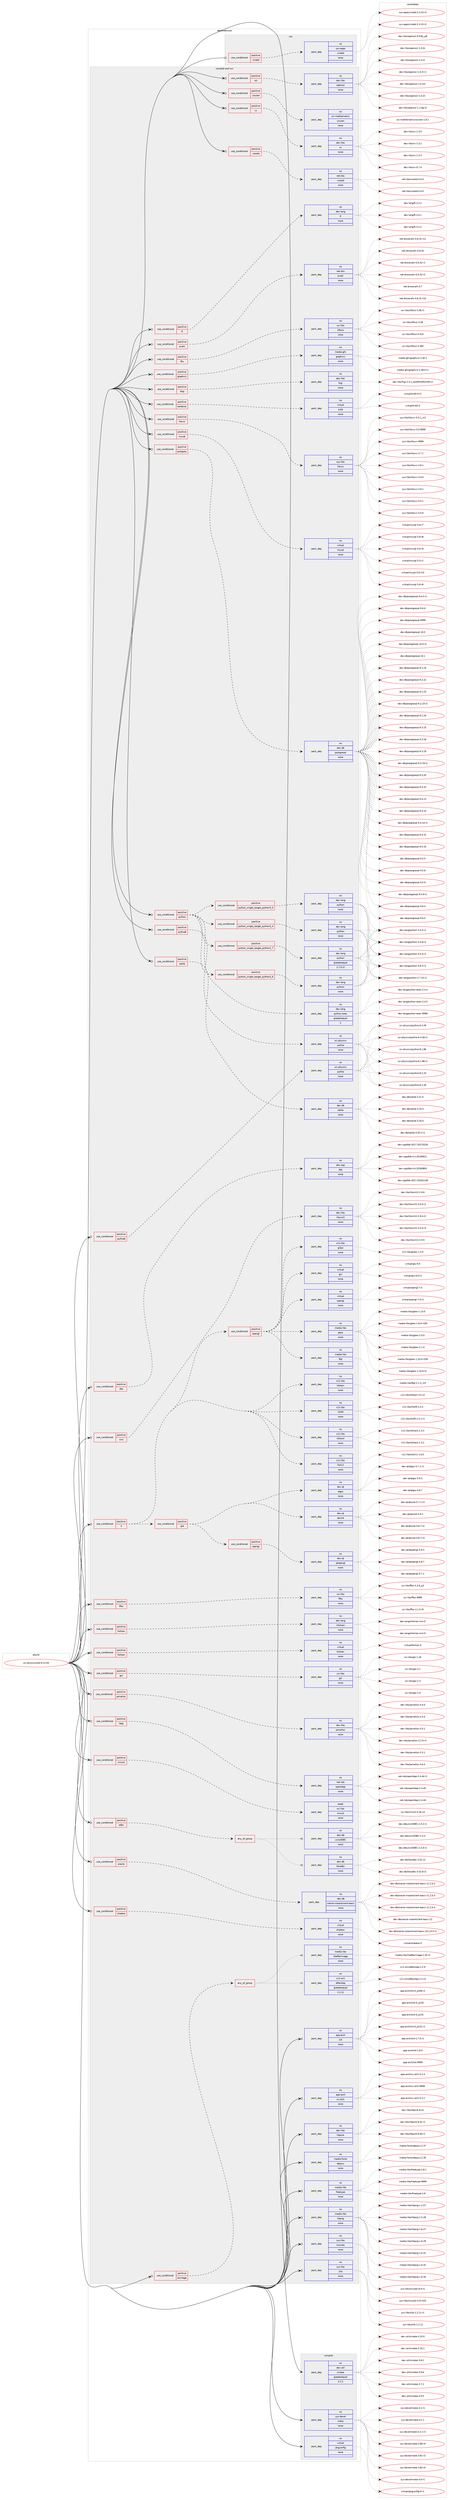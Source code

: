 digraph prolog {

# *************
# Graph options
# *************

newrank=true;
concentrate=true;
compound=true;
graph [rankdir=LR,fontname=Helvetica,fontsize=10,ranksep=1.5];#, ranksep=2.5, nodesep=0.2];
edge  [arrowhead=vee];
node  [fontname=Helvetica,fontsize=10];

# **********
# The ebuild
# **********

subgraph cluster_leftcol {
color=gray;
rank=same;
label=<<i>ebuild</i>>;
id [label="sci-physics/root-6.12.04", color=red, width=4, href="../sci-physics/root-6.12.04.svg"];
}

# ****************
# The dependencies
# ****************

subgraph cluster_midcol {
color=gray;
label=<<i>dependencies</i>>;
subgraph cluster_compile {
fillcolor="#eeeeee";
style=filled;
label=<<i>compile</i>>;
subgraph pack907 {
dependency1319 [label=<<TABLE BORDER="0" CELLBORDER="1" CELLSPACING="0" CELLPADDING="4" WIDTH="220"><TR><TD ROWSPAN="6" CELLPADDING="30">pack_dep</TD></TR><TR><TD WIDTH="110">no</TD></TR><TR><TD>dev-util</TD></TR><TR><TD>cmake</TD></TR><TR><TD>greaterequal</TD></TR><TR><TD>3.7.2</TD></TR></TABLE>>, shape=none, color=blue];
}
id:e -> dependency1319:w [weight=20,style="solid",arrowhead="vee"];
subgraph pack908 {
dependency1320 [label=<<TABLE BORDER="0" CELLBORDER="1" CELLSPACING="0" CELLPADDING="4" WIDTH="220"><TR><TD ROWSPAN="6" CELLPADDING="30">pack_dep</TD></TR><TR><TD WIDTH="110">no</TD></TR><TR><TD>sys-devel</TD></TR><TR><TD>make</TD></TR><TR><TD>none</TD></TR><TR><TD></TD></TR></TABLE>>, shape=none, color=blue];
}
id:e -> dependency1320:w [weight=20,style="solid",arrowhead="vee"];
subgraph pack909 {
dependency1321 [label=<<TABLE BORDER="0" CELLBORDER="1" CELLSPACING="0" CELLPADDING="4" WIDTH="220"><TR><TD ROWSPAN="6" CELLPADDING="30">pack_dep</TD></TR><TR><TD WIDTH="110">no</TD></TR><TR><TD>virtual</TD></TR><TR><TD>pkgconfig</TD></TR><TR><TD>none</TD></TR><TR><TD></TD></TR></TABLE>>, shape=none, color=blue];
}
id:e -> dependency1321:w [weight=20,style="solid",arrowhead="vee"];
}
subgraph cluster_compileandrun {
fillcolor="#eeeeee";
style=filled;
label=<<i>compile and run</i>>;
subgraph cond384 {
dependency1322 [label=<<TABLE BORDER="0" CELLBORDER="1" CELLSPACING="0" CELLPADDING="4"><TR><TD ROWSPAN="3" CELLPADDING="10">use_conditional</TD></TR><TR><TD>positive</TD></TR><TR><TD>R</TD></TR></TABLE>>, shape=none, color=red];
subgraph pack910 {
dependency1323 [label=<<TABLE BORDER="0" CELLBORDER="1" CELLSPACING="0" CELLPADDING="4" WIDTH="220"><TR><TD ROWSPAN="6" CELLPADDING="30">pack_dep</TD></TR><TR><TD WIDTH="110">no</TD></TR><TR><TD>dev-lang</TD></TR><TR><TD>R</TD></TR><TR><TD>none</TD></TR><TR><TD></TD></TR></TABLE>>, shape=none, color=blue];
}
dependency1322:e -> dependency1323:w [weight=20,style="dashed",arrowhead="vee"];
}
id:e -> dependency1322:w [weight=20,style="solid",arrowhead="odotvee"];
subgraph cond385 {
dependency1324 [label=<<TABLE BORDER="0" CELLBORDER="1" CELLSPACING="0" CELLPADDING="4"><TR><TD ROWSPAN="3" CELLPADDING="10">use_conditional</TD></TR><TR><TD>positive</TD></TR><TR><TD>X</TD></TR></TABLE>>, shape=none, color=red];
subgraph pack911 {
dependency1325 [label=<<TABLE BORDER="0" CELLBORDER="1" CELLSPACING="0" CELLPADDING="4" WIDTH="220"><TR><TD ROWSPAN="6" CELLPADDING="30">pack_dep</TD></TR><TR><TD WIDTH="110">no</TD></TR><TR><TD>x11-libs</TD></TR><TR><TD>libX11</TD></TR><TR><TD>none</TD></TR><TR><TD></TD></TR></TABLE>>, shape=none, color=blue];
}
dependency1324:e -> dependency1325:w [weight=20,style="dashed",arrowhead="vee"];
subgraph pack912 {
dependency1326 [label=<<TABLE BORDER="0" CELLBORDER="1" CELLSPACING="0" CELLPADDING="4" WIDTH="220"><TR><TD ROWSPAN="6" CELLPADDING="30">pack_dep</TD></TR><TR><TD WIDTH="110">no</TD></TR><TR><TD>x11-libs</TD></TR><TR><TD>libXext</TD></TR><TR><TD>none</TD></TR><TR><TD></TD></TR></TABLE>>, shape=none, color=blue];
}
dependency1324:e -> dependency1326:w [weight=20,style="dashed",arrowhead="vee"];
subgraph pack913 {
dependency1327 [label=<<TABLE BORDER="0" CELLBORDER="1" CELLSPACING="0" CELLPADDING="4" WIDTH="220"><TR><TD ROWSPAN="6" CELLPADDING="30">pack_dep</TD></TR><TR><TD WIDTH="110">no</TD></TR><TR><TD>x11-libs</TD></TR><TR><TD>libXft</TD></TR><TR><TD>none</TD></TR><TR><TD></TD></TR></TABLE>>, shape=none, color=blue];
}
dependency1324:e -> dependency1327:w [weight=20,style="dashed",arrowhead="vee"];
subgraph pack914 {
dependency1328 [label=<<TABLE BORDER="0" CELLBORDER="1" CELLSPACING="0" CELLPADDING="4" WIDTH="220"><TR><TD ROWSPAN="6" CELLPADDING="30">pack_dep</TD></TR><TR><TD WIDTH="110">no</TD></TR><TR><TD>x11-libs</TD></TR><TR><TD>libXpm</TD></TR><TR><TD>none</TD></TR><TR><TD></TD></TR></TABLE>>, shape=none, color=blue];
}
dependency1324:e -> dependency1328:w [weight=20,style="dashed",arrowhead="vee"];
subgraph cond386 {
dependency1329 [label=<<TABLE BORDER="0" CELLBORDER="1" CELLSPACING="0" CELLPADDING="4"><TR><TD ROWSPAN="3" CELLPADDING="10">use_conditional</TD></TR><TR><TD>positive</TD></TR><TR><TD>opengl</TD></TR></TABLE>>, shape=none, color=red];
subgraph pack915 {
dependency1330 [label=<<TABLE BORDER="0" CELLBORDER="1" CELLSPACING="0" CELLPADDING="4" WIDTH="220"><TR><TD ROWSPAN="6" CELLPADDING="30">pack_dep</TD></TR><TR><TD WIDTH="110">no</TD></TR><TR><TD>media-libs</TD></TR><TR><TD>ftgl</TD></TR><TR><TD>none</TD></TR><TR><TD></TD></TR></TABLE>>, shape=none, color=blue];
}
dependency1329:e -> dependency1330:w [weight=20,style="dashed",arrowhead="vee"];
subgraph pack916 {
dependency1331 [label=<<TABLE BORDER="0" CELLBORDER="1" CELLSPACING="0" CELLPADDING="4" WIDTH="220"><TR><TD ROWSPAN="6" CELLPADDING="30">pack_dep</TD></TR><TR><TD WIDTH="110">no</TD></TR><TR><TD>media-libs</TD></TR><TR><TD>glew</TD></TR><TR><TD>none</TD></TR><TR><TD></TD></TR></TABLE>>, shape=none, color=blue];
}
dependency1329:e -> dependency1331:w [weight=20,style="dashed",arrowhead="vee"];
subgraph pack917 {
dependency1332 [label=<<TABLE BORDER="0" CELLBORDER="1" CELLSPACING="0" CELLPADDING="4" WIDTH="220"><TR><TD ROWSPAN="6" CELLPADDING="30">pack_dep</TD></TR><TR><TD WIDTH="110">no</TD></TR><TR><TD>virtual</TD></TR><TR><TD>opengl</TD></TR><TR><TD>none</TD></TR><TR><TD></TD></TR></TABLE>>, shape=none, color=blue];
}
dependency1329:e -> dependency1332:w [weight=20,style="dashed",arrowhead="vee"];
subgraph pack918 {
dependency1333 [label=<<TABLE BORDER="0" CELLBORDER="1" CELLSPACING="0" CELLPADDING="4" WIDTH="220"><TR><TD ROWSPAN="6" CELLPADDING="30">pack_dep</TD></TR><TR><TD WIDTH="110">no</TD></TR><TR><TD>virtual</TD></TR><TR><TD>glu</TD></TR><TR><TD>none</TD></TR><TR><TD></TD></TR></TABLE>>, shape=none, color=blue];
}
dependency1329:e -> dependency1333:w [weight=20,style="dashed",arrowhead="vee"];
subgraph pack919 {
dependency1334 [label=<<TABLE BORDER="0" CELLBORDER="1" CELLSPACING="0" CELLPADDING="4" WIDTH="220"><TR><TD ROWSPAN="6" CELLPADDING="30">pack_dep</TD></TR><TR><TD WIDTH="110">no</TD></TR><TR><TD>x11-libs</TD></TR><TR><TD>gl2ps</TD></TR><TR><TD>none</TD></TR><TR><TD></TD></TR></TABLE>>, shape=none, color=blue];
}
dependency1329:e -> dependency1334:w [weight=20,style="dashed",arrowhead="vee"];
}
dependency1324:e -> dependency1329:w [weight=20,style="dashed",arrowhead="vee"];
subgraph cond387 {
dependency1335 [label=<<TABLE BORDER="0" CELLBORDER="1" CELLSPACING="0" CELLPADDING="4"><TR><TD ROWSPAN="3" CELLPADDING="10">use_conditional</TD></TR><TR><TD>positive</TD></TR><TR><TD>qt4</TD></TR></TABLE>>, shape=none, color=red];
subgraph pack920 {
dependency1336 [label=<<TABLE BORDER="0" CELLBORDER="1" CELLSPACING="0" CELLPADDING="4" WIDTH="220"><TR><TD ROWSPAN="6" CELLPADDING="30">pack_dep</TD></TR><TR><TD WIDTH="110">no</TD></TR><TR><TD>dev-qt</TD></TR><TR><TD>qtcore</TD></TR><TR><TD>none</TD></TR><TR><TD></TD></TR></TABLE>>, shape=none, color=blue];
}
dependency1335:e -> dependency1336:w [weight=20,style="dashed",arrowhead="vee"];
subgraph pack921 {
dependency1337 [label=<<TABLE BORDER="0" CELLBORDER="1" CELLSPACING="0" CELLPADDING="4" WIDTH="220"><TR><TD ROWSPAN="6" CELLPADDING="30">pack_dep</TD></TR><TR><TD WIDTH="110">no</TD></TR><TR><TD>dev-qt</TD></TR><TR><TD>qtgui</TD></TR><TR><TD>none</TD></TR><TR><TD></TD></TR></TABLE>>, shape=none, color=blue];
}
dependency1335:e -> dependency1337:w [weight=20,style="dashed",arrowhead="vee"];
subgraph cond388 {
dependency1338 [label=<<TABLE BORDER="0" CELLBORDER="1" CELLSPACING="0" CELLPADDING="4"><TR><TD ROWSPAN="3" CELLPADDING="10">use_conditional</TD></TR><TR><TD>positive</TD></TR><TR><TD>opengl</TD></TR></TABLE>>, shape=none, color=red];
subgraph pack922 {
dependency1339 [label=<<TABLE BORDER="0" CELLBORDER="1" CELLSPACING="0" CELLPADDING="4" WIDTH="220"><TR><TD ROWSPAN="6" CELLPADDING="30">pack_dep</TD></TR><TR><TD WIDTH="110">no</TD></TR><TR><TD>dev-qt</TD></TR><TR><TD>qtopengl</TD></TR><TR><TD>none</TD></TR><TR><TD></TD></TR></TABLE>>, shape=none, color=blue];
}
dependency1338:e -> dependency1339:w [weight=20,style="dashed",arrowhead="vee"];
}
dependency1335:e -> dependency1338:w [weight=20,style="dashed",arrowhead="vee"];
}
dependency1324:e -> dependency1335:w [weight=20,style="dashed",arrowhead="vee"];
}
id:e -> dependency1324:w [weight=20,style="solid",arrowhead="odotvee"];
subgraph cond389 {
dependency1340 [label=<<TABLE BORDER="0" CELLBORDER="1" CELLSPACING="0" CELLPADDING="4"><TR><TD ROWSPAN="3" CELLPADDING="10">use_conditional</TD></TR><TR><TD>positive</TD></TR><TR><TD>asimage</TD></TR></TABLE>>, shape=none, color=red];
subgraph any27 {
dependency1341 [label=<<TABLE BORDER="0" CELLBORDER="1" CELLSPACING="0" CELLPADDING="4"><TR><TD CELLPADDING="10">any_of_group</TD></TR></TABLE>>, shape=none, color=red];subgraph pack923 {
dependency1342 [label=<<TABLE BORDER="0" CELLBORDER="1" CELLSPACING="0" CELLPADDING="4" WIDTH="220"><TR><TD ROWSPAN="6" CELLPADDING="30">pack_dep</TD></TR><TR><TD WIDTH="110">no</TD></TR><TR><TD>media-libs</TD></TR><TR><TD>libafterimage</TD></TR><TR><TD>none</TD></TR><TR><TD></TD></TR></TABLE>>, shape=none, color=blue];
}
dependency1341:e -> dependency1342:w [weight=20,style="dotted",arrowhead="oinv"];
subgraph pack924 {
dependency1343 [label=<<TABLE BORDER="0" CELLBORDER="1" CELLSPACING="0" CELLPADDING="4" WIDTH="220"><TR><TD ROWSPAN="6" CELLPADDING="30">pack_dep</TD></TR><TR><TD WIDTH="110">no</TD></TR><TR><TD>x11-wm</TD></TR><TR><TD>afterstep</TD></TR><TR><TD>greaterequal</TD></TR><TR><TD>2.2.11</TD></TR></TABLE>>, shape=none, color=blue];
}
dependency1341:e -> dependency1343:w [weight=20,style="dotted",arrowhead="oinv"];
}
dependency1340:e -> dependency1341:w [weight=20,style="dashed",arrowhead="vee"];
}
id:e -> dependency1340:w [weight=20,style="solid",arrowhead="odotvee"];
subgraph cond390 {
dependency1344 [label=<<TABLE BORDER="0" CELLBORDER="1" CELLSPACING="0" CELLPADDING="4"><TR><TD ROWSPAN="3" CELLPADDING="10">use_conditional</TD></TR><TR><TD>positive</TD></TR><TR><TD>avahi</TD></TR></TABLE>>, shape=none, color=red];
subgraph pack925 {
dependency1345 [label=<<TABLE BORDER="0" CELLBORDER="1" CELLSPACING="0" CELLPADDING="4" WIDTH="220"><TR><TD ROWSPAN="6" CELLPADDING="30">pack_dep</TD></TR><TR><TD WIDTH="110">no</TD></TR><TR><TD>net-dns</TD></TR><TR><TD>avahi</TD></TR><TR><TD>none</TD></TR><TR><TD></TD></TR></TABLE>>, shape=none, color=blue];
}
dependency1344:e -> dependency1345:w [weight=20,style="dashed",arrowhead="vee"];
}
id:e -> dependency1344:w [weight=20,style="solid",arrowhead="odotvee"];
subgraph cond391 {
dependency1346 [label=<<TABLE BORDER="0" CELLBORDER="1" CELLSPACING="0" CELLPADDING="4"><TR><TD ROWSPAN="3" CELLPADDING="10">use_conditional</TD></TR><TR><TD>positive</TD></TR><TR><TD>fftw</TD></TR></TABLE>>, shape=none, color=red];
subgraph pack926 {
dependency1347 [label=<<TABLE BORDER="0" CELLBORDER="1" CELLSPACING="0" CELLPADDING="4" WIDTH="220"><TR><TD ROWSPAN="6" CELLPADDING="30">pack_dep</TD></TR><TR><TD WIDTH="110">no</TD></TR><TR><TD>sci-libs</TD></TR><TR><TD>fftw</TD></TR><TR><TD>none</TD></TR><TR><TD></TD></TR></TABLE>>, shape=none, color=blue];
}
dependency1346:e -> dependency1347:w [weight=20,style="dashed",arrowhead="vee"];
}
id:e -> dependency1346:w [weight=20,style="solid",arrowhead="odotvee"];
subgraph cond392 {
dependency1348 [label=<<TABLE BORDER="0" CELLBORDER="1" CELLSPACING="0" CELLPADDING="4"><TR><TD ROWSPAN="3" CELLPADDING="10">use_conditional</TD></TR><TR><TD>positive</TD></TR><TR><TD>fits</TD></TR></TABLE>>, shape=none, color=red];
subgraph pack927 {
dependency1349 [label=<<TABLE BORDER="0" CELLBORDER="1" CELLSPACING="0" CELLPADDING="4" WIDTH="220"><TR><TD ROWSPAN="6" CELLPADDING="30">pack_dep</TD></TR><TR><TD WIDTH="110">no</TD></TR><TR><TD>sci-libs</TD></TR><TR><TD>cfitsio</TD></TR><TR><TD>none</TD></TR><TR><TD></TD></TR></TABLE>>, shape=none, color=blue];
}
dependency1348:e -> dependency1349:w [weight=20,style="dashed",arrowhead="vee"];
}
id:e -> dependency1348:w [weight=20,style="solid",arrowhead="odotvee"];
subgraph cond393 {
dependency1350 [label=<<TABLE BORDER="0" CELLBORDER="1" CELLSPACING="0" CELLPADDING="4"><TR><TD ROWSPAN="3" CELLPADDING="10">use_conditional</TD></TR><TR><TD>positive</TD></TR><TR><TD>fortran</TD></TR></TABLE>>, shape=none, color=red];
subgraph pack928 {
dependency1351 [label=<<TABLE BORDER="0" CELLBORDER="1" CELLSPACING="0" CELLPADDING="4" WIDTH="220"><TR><TD ROWSPAN="6" CELLPADDING="30">pack_dep</TD></TR><TR><TD WIDTH="110">no</TD></TR><TR><TD>dev-lang</TD></TR><TR><TD>cfortran</TD></TR><TR><TD>none</TD></TR><TR><TD></TD></TR></TABLE>>, shape=none, color=blue];
}
dependency1350:e -> dependency1351:w [weight=20,style="dashed",arrowhead="vee"];
}
id:e -> dependency1350:w [weight=20,style="solid",arrowhead="odotvee"];
subgraph cond394 {
dependency1352 [label=<<TABLE BORDER="0" CELLBORDER="1" CELLSPACING="0" CELLPADDING="4"><TR><TD ROWSPAN="3" CELLPADDING="10">use_conditional</TD></TR><TR><TD>positive</TD></TR><TR><TD>fortran</TD></TR></TABLE>>, shape=none, color=red];
subgraph pack929 {
dependency1353 [label=<<TABLE BORDER="0" CELLBORDER="1" CELLSPACING="0" CELLPADDING="4" WIDTH="220"><TR><TD ROWSPAN="6" CELLPADDING="30">pack_dep</TD></TR><TR><TD WIDTH="110">no</TD></TR><TR><TD>virtual</TD></TR><TR><TD>fortran</TD></TR><TR><TD>none</TD></TR><TR><TD></TD></TR></TABLE>>, shape=none, color=blue];
}
dependency1352:e -> dependency1353:w [weight=20,style="dashed",arrowhead="vee"];
}
id:e -> dependency1352:w [weight=20,style="solid",arrowhead="odotvee"];
subgraph cond395 {
dependency1354 [label=<<TABLE BORDER="0" CELLBORDER="1" CELLSPACING="0" CELLPADDING="4"><TR><TD ROWSPAN="3" CELLPADDING="10">use_conditional</TD></TR><TR><TD>positive</TD></TR><TR><TD>graphviz</TD></TR></TABLE>>, shape=none, color=red];
subgraph pack930 {
dependency1355 [label=<<TABLE BORDER="0" CELLBORDER="1" CELLSPACING="0" CELLPADDING="4" WIDTH="220"><TR><TD ROWSPAN="6" CELLPADDING="30">pack_dep</TD></TR><TR><TD WIDTH="110">no</TD></TR><TR><TD>media-gfx</TD></TR><TR><TD>graphviz</TD></TR><TR><TD>none</TD></TR><TR><TD></TD></TR></TABLE>>, shape=none, color=blue];
}
dependency1354:e -> dependency1355:w [weight=20,style="dashed",arrowhead="vee"];
}
id:e -> dependency1354:w [weight=20,style="solid",arrowhead="odotvee"];
subgraph cond396 {
dependency1356 [label=<<TABLE BORDER="0" CELLBORDER="1" CELLSPACING="0" CELLPADDING="4"><TR><TD ROWSPAN="3" CELLPADDING="10">use_conditional</TD></TR><TR><TD>positive</TD></TR><TR><TD>gsl</TD></TR></TABLE>>, shape=none, color=red];
subgraph pack931 {
dependency1357 [label=<<TABLE BORDER="0" CELLBORDER="1" CELLSPACING="0" CELLPADDING="4" WIDTH="220"><TR><TD ROWSPAN="6" CELLPADDING="30">pack_dep</TD></TR><TR><TD WIDTH="110">no</TD></TR><TR><TD>sci-libs</TD></TR><TR><TD>gsl</TD></TR><TR><TD>none</TD></TR><TR><TD></TD></TR></TABLE>>, shape=none, color=blue];
}
dependency1356:e -> dependency1357:w [weight=20,style="dashed",arrowhead="vee"];
}
id:e -> dependency1356:w [weight=20,style="solid",arrowhead="odotvee"];
subgraph cond397 {
dependency1358 [label=<<TABLE BORDER="0" CELLBORDER="1" CELLSPACING="0" CELLPADDING="4"><TR><TD ROWSPAN="3" CELLPADDING="10">use_conditional</TD></TR><TR><TD>positive</TD></TR><TR><TD>http</TD></TR></TABLE>>, shape=none, color=red];
subgraph pack932 {
dependency1359 [label=<<TABLE BORDER="0" CELLBORDER="1" CELLSPACING="0" CELLPADDING="4" WIDTH="220"><TR><TD ROWSPAN="6" CELLPADDING="30">pack_dep</TD></TR><TR><TD WIDTH="110">no</TD></TR><TR><TD>dev-libs</TD></TR><TR><TD>fcgi</TD></TR><TR><TD>none</TD></TR><TR><TD></TD></TR></TABLE>>, shape=none, color=blue];
}
dependency1358:e -> dependency1359:w [weight=20,style="dashed",arrowhead="vee"];
}
id:e -> dependency1358:w [weight=20,style="solid",arrowhead="odotvee"];
subgraph cond398 {
dependency1360 [label=<<TABLE BORDER="0" CELLBORDER="1" CELLSPACING="0" CELLPADDING="4"><TR><TD ROWSPAN="3" CELLPADDING="10">use_conditional</TD></TR><TR><TD>positive</TD></TR><TR><TD>jemalloc</TD></TR></TABLE>>, shape=none, color=red];
subgraph pack933 {
dependency1361 [label=<<TABLE BORDER="0" CELLBORDER="1" CELLSPACING="0" CELLPADDING="4" WIDTH="220"><TR><TD ROWSPAN="6" CELLPADDING="30">pack_dep</TD></TR><TR><TD WIDTH="110">no</TD></TR><TR><TD>dev-libs</TD></TR><TR><TD>jemalloc</TD></TR><TR><TD>none</TD></TR><TR><TD></TD></TR></TABLE>>, shape=none, color=blue];
}
dependency1360:e -> dependency1361:w [weight=20,style="dashed",arrowhead="vee"];
}
id:e -> dependency1360:w [weight=20,style="solid",arrowhead="odotvee"];
subgraph cond399 {
dependency1362 [label=<<TABLE BORDER="0" CELLBORDER="1" CELLSPACING="0" CELLPADDING="4"><TR><TD ROWSPAN="3" CELLPADDING="10">use_conditional</TD></TR><TR><TD>positive</TD></TR><TR><TD>kerberos</TD></TR></TABLE>>, shape=none, color=red];
subgraph pack934 {
dependency1363 [label=<<TABLE BORDER="0" CELLBORDER="1" CELLSPACING="0" CELLPADDING="4" WIDTH="220"><TR><TD ROWSPAN="6" CELLPADDING="30">pack_dep</TD></TR><TR><TD WIDTH="110">no</TD></TR><TR><TD>virtual</TD></TR><TR><TD>krb5</TD></TR><TR><TD>none</TD></TR><TR><TD></TD></TR></TABLE>>, shape=none, color=blue];
}
dependency1362:e -> dependency1363:w [weight=20,style="dashed",arrowhead="vee"];
}
id:e -> dependency1362:w [weight=20,style="solid",arrowhead="odotvee"];
subgraph cond400 {
dependency1364 [label=<<TABLE BORDER="0" CELLBORDER="1" CELLSPACING="0" CELLPADDING="4"><TR><TD ROWSPAN="3" CELLPADDING="10">use_conditional</TD></TR><TR><TD>positive</TD></TR><TR><TD>ldap</TD></TR></TABLE>>, shape=none, color=red];
subgraph pack935 {
dependency1365 [label=<<TABLE BORDER="0" CELLBORDER="1" CELLSPACING="0" CELLPADDING="4" WIDTH="220"><TR><TD ROWSPAN="6" CELLPADDING="30">pack_dep</TD></TR><TR><TD WIDTH="110">no</TD></TR><TR><TD>net-nds</TD></TR><TR><TD>openldap</TD></TR><TR><TD>none</TD></TR><TR><TD></TD></TR></TABLE>>, shape=none, color=blue];
}
dependency1364:e -> dependency1365:w [weight=20,style="dashed",arrowhead="vee"];
}
id:e -> dependency1364:w [weight=20,style="solid",arrowhead="odotvee"];
subgraph cond401 {
dependency1366 [label=<<TABLE BORDER="0" CELLBORDER="1" CELLSPACING="0" CELLPADDING="4"><TR><TD ROWSPAN="3" CELLPADDING="10">use_conditional</TD></TR><TR><TD>positive</TD></TR><TR><TD>libcxx</TD></TR></TABLE>>, shape=none, color=red];
subgraph pack936 {
dependency1367 [label=<<TABLE BORDER="0" CELLBORDER="1" CELLSPACING="0" CELLPADDING="4" WIDTH="220"><TR><TD ROWSPAN="6" CELLPADDING="30">pack_dep</TD></TR><TR><TD WIDTH="110">no</TD></TR><TR><TD>sys-libs</TD></TR><TR><TD>libcxx</TD></TR><TR><TD>none</TD></TR><TR><TD></TD></TR></TABLE>>, shape=none, color=blue];
}
dependency1366:e -> dependency1367:w [weight=20,style="dashed",arrowhead="vee"];
}
id:e -> dependency1366:w [weight=20,style="solid",arrowhead="odotvee"];
subgraph cond402 {
dependency1368 [label=<<TABLE BORDER="0" CELLBORDER="1" CELLSPACING="0" CELLPADDING="4"><TR><TD ROWSPAN="3" CELLPADDING="10">use_conditional</TD></TR><TR><TD>positive</TD></TR><TR><TD>minuit</TD></TR></TABLE>>, shape=none, color=red];
subgraph pack937 {
dependency1369 [label=<<TABLE BORDER="0" CELLBORDER="1" CELLSPACING="0" CELLPADDING="4" WIDTH="220"><TR><TD ROWSPAN="6" CELLPADDING="30">pack_dep</TD></TR><TR><TD WIDTH="110">weak</TD></TR><TR><TD>sci-libs</TD></TR><TR><TD>minuit</TD></TR><TR><TD>none</TD></TR><TR><TD></TD></TR></TABLE>>, shape=none, color=blue];
}
dependency1368:e -> dependency1369:w [weight=20,style="dashed",arrowhead="vee"];
}
id:e -> dependency1368:w [weight=20,style="solid",arrowhead="odotvee"];
subgraph cond403 {
dependency1370 [label=<<TABLE BORDER="0" CELLBORDER="1" CELLSPACING="0" CELLPADDING="4"><TR><TD ROWSPAN="3" CELLPADDING="10">use_conditional</TD></TR><TR><TD>positive</TD></TR><TR><TD>mysql</TD></TR></TABLE>>, shape=none, color=red];
subgraph pack938 {
dependency1371 [label=<<TABLE BORDER="0" CELLBORDER="1" CELLSPACING="0" CELLPADDING="4" WIDTH="220"><TR><TD ROWSPAN="6" CELLPADDING="30">pack_dep</TD></TR><TR><TD WIDTH="110">no</TD></TR><TR><TD>virtual</TD></TR><TR><TD>mysql</TD></TR><TR><TD>none</TD></TR><TR><TD></TD></TR></TABLE>>, shape=none, color=blue];
}
dependency1370:e -> dependency1371:w [weight=20,style="dashed",arrowhead="vee"];
}
id:e -> dependency1370:w [weight=20,style="solid",arrowhead="odotvee"];
subgraph cond404 {
dependency1372 [label=<<TABLE BORDER="0" CELLBORDER="1" CELLSPACING="0" CELLPADDING="4"><TR><TD ROWSPAN="3" CELLPADDING="10">use_conditional</TD></TR><TR><TD>positive</TD></TR><TR><TD>odbc</TD></TR></TABLE>>, shape=none, color=red];
subgraph any28 {
dependency1373 [label=<<TABLE BORDER="0" CELLBORDER="1" CELLSPACING="0" CELLPADDING="4"><TR><TD CELLPADDING="10">any_of_group</TD></TR></TABLE>>, shape=none, color=red];subgraph pack939 {
dependency1374 [label=<<TABLE BORDER="0" CELLBORDER="1" CELLSPACING="0" CELLPADDING="4" WIDTH="220"><TR><TD ROWSPAN="6" CELLPADDING="30">pack_dep</TD></TR><TR><TD WIDTH="110">no</TD></TR><TR><TD>dev-db</TD></TR><TR><TD>libiodbc</TD></TR><TR><TD>none</TD></TR><TR><TD></TD></TR></TABLE>>, shape=none, color=blue];
}
dependency1373:e -> dependency1374:w [weight=20,style="dotted",arrowhead="oinv"];
subgraph pack940 {
dependency1375 [label=<<TABLE BORDER="0" CELLBORDER="1" CELLSPACING="0" CELLPADDING="4" WIDTH="220"><TR><TD ROWSPAN="6" CELLPADDING="30">pack_dep</TD></TR><TR><TD WIDTH="110">no</TD></TR><TR><TD>dev-db</TD></TR><TR><TD>unixODBC</TD></TR><TR><TD>none</TD></TR><TR><TD></TD></TR></TABLE>>, shape=none, color=blue];
}
dependency1373:e -> dependency1375:w [weight=20,style="dotted",arrowhead="oinv"];
}
dependency1372:e -> dependency1373:w [weight=20,style="dashed",arrowhead="vee"];
}
id:e -> dependency1372:w [weight=20,style="solid",arrowhead="odotvee"];
subgraph cond405 {
dependency1376 [label=<<TABLE BORDER="0" CELLBORDER="1" CELLSPACING="0" CELLPADDING="4"><TR><TD ROWSPAN="3" CELLPADDING="10">use_conditional</TD></TR><TR><TD>positive</TD></TR><TR><TD>oracle</TD></TR></TABLE>>, shape=none, color=red];
subgraph pack941 {
dependency1377 [label=<<TABLE BORDER="0" CELLBORDER="1" CELLSPACING="0" CELLPADDING="4" WIDTH="220"><TR><TD ROWSPAN="6" CELLPADDING="30">pack_dep</TD></TR><TR><TD WIDTH="110">no</TD></TR><TR><TD>dev-db</TD></TR><TR><TD>oracle-instantclient-basic</TD></TR><TR><TD>none</TD></TR><TR><TD></TD></TR></TABLE>>, shape=none, color=blue];
}
dependency1376:e -> dependency1377:w [weight=20,style="dashed",arrowhead="vee"];
}
id:e -> dependency1376:w [weight=20,style="solid",arrowhead="odotvee"];
subgraph cond406 {
dependency1378 [label=<<TABLE BORDER="0" CELLBORDER="1" CELLSPACING="0" CELLPADDING="4"><TR><TD ROWSPAN="3" CELLPADDING="10">use_conditional</TD></TR><TR><TD>positive</TD></TR><TR><TD>postgres</TD></TR></TABLE>>, shape=none, color=red];
subgraph pack942 {
dependency1379 [label=<<TABLE BORDER="0" CELLBORDER="1" CELLSPACING="0" CELLPADDING="4" WIDTH="220"><TR><TD ROWSPAN="6" CELLPADDING="30">pack_dep</TD></TR><TR><TD WIDTH="110">no</TD></TR><TR><TD>dev-db</TD></TR><TR><TD>postgresql</TD></TR><TR><TD>none</TD></TR><TR><TD></TD></TR></TABLE>>, shape=none, color=blue];
}
dependency1378:e -> dependency1379:w [weight=20,style="dashed",arrowhead="vee"];
}
id:e -> dependency1378:w [weight=20,style="solid",arrowhead="odotvee"];
subgraph cond407 {
dependency1380 [label=<<TABLE BORDER="0" CELLBORDER="1" CELLSPACING="0" CELLPADDING="4"><TR><TD ROWSPAN="3" CELLPADDING="10">use_conditional</TD></TR><TR><TD>positive</TD></TR><TR><TD>pythia6</TD></TR></TABLE>>, shape=none, color=red];
subgraph pack943 {
dependency1381 [label=<<TABLE BORDER="0" CELLBORDER="1" CELLSPACING="0" CELLPADDING="4" WIDTH="220"><TR><TD ROWSPAN="6" CELLPADDING="30">pack_dep</TD></TR><TR><TD WIDTH="110">no</TD></TR><TR><TD>sci-physics</TD></TR><TR><TD>pythia</TD></TR><TR><TD>none</TD></TR><TR><TD></TD></TR></TABLE>>, shape=none, color=blue];
}
dependency1380:e -> dependency1381:w [weight=20,style="dashed",arrowhead="vee"];
}
id:e -> dependency1380:w [weight=20,style="solid",arrowhead="odotvee"];
subgraph cond408 {
dependency1382 [label=<<TABLE BORDER="0" CELLBORDER="1" CELLSPACING="0" CELLPADDING="4"><TR><TD ROWSPAN="3" CELLPADDING="10">use_conditional</TD></TR><TR><TD>positive</TD></TR><TR><TD>pythia8</TD></TR></TABLE>>, shape=none, color=red];
subgraph pack944 {
dependency1383 [label=<<TABLE BORDER="0" CELLBORDER="1" CELLSPACING="0" CELLPADDING="4" WIDTH="220"><TR><TD ROWSPAN="6" CELLPADDING="30">pack_dep</TD></TR><TR><TD WIDTH="110">no</TD></TR><TR><TD>sci-physics</TD></TR><TR><TD>pythia</TD></TR><TR><TD>none</TD></TR><TR><TD></TD></TR></TABLE>>, shape=none, color=blue];
}
dependency1382:e -> dependency1383:w [weight=20,style="dashed",arrowhead="vee"];
}
id:e -> dependency1382:w [weight=20,style="solid",arrowhead="odotvee"];
subgraph cond409 {
dependency1384 [label=<<TABLE BORDER="0" CELLBORDER="1" CELLSPACING="0" CELLPADDING="4"><TR><TD ROWSPAN="3" CELLPADDING="10">use_conditional</TD></TR><TR><TD>positive</TD></TR><TR><TD>python</TD></TR></TABLE>>, shape=none, color=red];
subgraph cond410 {
dependency1385 [label=<<TABLE BORDER="0" CELLBORDER="1" CELLSPACING="0" CELLPADDING="4"><TR><TD ROWSPAN="3" CELLPADDING="10">use_conditional</TD></TR><TR><TD>positive</TD></TR><TR><TD>python_single_target_python2_7</TD></TR></TABLE>>, shape=none, color=red];
subgraph pack945 {
dependency1386 [label=<<TABLE BORDER="0" CELLBORDER="1" CELLSPACING="0" CELLPADDING="4" WIDTH="220"><TR><TD ROWSPAN="6" CELLPADDING="30">pack_dep</TD></TR><TR><TD WIDTH="110">no</TD></TR><TR><TD>dev-lang</TD></TR><TR><TD>python</TD></TR><TR><TD>greaterequal</TD></TR><TR><TD>2.7.5-r2</TD></TR></TABLE>>, shape=none, color=blue];
}
dependency1385:e -> dependency1386:w [weight=20,style="dashed",arrowhead="vee"];
}
dependency1384:e -> dependency1385:w [weight=20,style="dashed",arrowhead="vee"];
subgraph cond411 {
dependency1387 [label=<<TABLE BORDER="0" CELLBORDER="1" CELLSPACING="0" CELLPADDING="4"><TR><TD ROWSPAN="3" CELLPADDING="10">use_conditional</TD></TR><TR><TD>positive</TD></TR><TR><TD>python_single_target_python3_4</TD></TR></TABLE>>, shape=none, color=red];
subgraph pack946 {
dependency1388 [label=<<TABLE BORDER="0" CELLBORDER="1" CELLSPACING="0" CELLPADDING="4" WIDTH="220"><TR><TD ROWSPAN="6" CELLPADDING="30">pack_dep</TD></TR><TR><TD WIDTH="110">no</TD></TR><TR><TD>dev-lang</TD></TR><TR><TD>python</TD></TR><TR><TD>none</TD></TR><TR><TD></TD></TR></TABLE>>, shape=none, color=blue];
}
dependency1387:e -> dependency1388:w [weight=20,style="dashed",arrowhead="vee"];
}
dependency1384:e -> dependency1387:w [weight=20,style="dashed",arrowhead="vee"];
subgraph cond412 {
dependency1389 [label=<<TABLE BORDER="0" CELLBORDER="1" CELLSPACING="0" CELLPADDING="4"><TR><TD ROWSPAN="3" CELLPADDING="10">use_conditional</TD></TR><TR><TD>positive</TD></TR><TR><TD>python_single_target_python3_5</TD></TR></TABLE>>, shape=none, color=red];
subgraph pack947 {
dependency1390 [label=<<TABLE BORDER="0" CELLBORDER="1" CELLSPACING="0" CELLPADDING="4" WIDTH="220"><TR><TD ROWSPAN="6" CELLPADDING="30">pack_dep</TD></TR><TR><TD WIDTH="110">no</TD></TR><TR><TD>dev-lang</TD></TR><TR><TD>python</TD></TR><TR><TD>none</TD></TR><TR><TD></TD></TR></TABLE>>, shape=none, color=blue];
}
dependency1389:e -> dependency1390:w [weight=20,style="dashed",arrowhead="vee"];
}
dependency1384:e -> dependency1389:w [weight=20,style="dashed",arrowhead="vee"];
subgraph cond413 {
dependency1391 [label=<<TABLE BORDER="0" CELLBORDER="1" CELLSPACING="0" CELLPADDING="4"><TR><TD ROWSPAN="3" CELLPADDING="10">use_conditional</TD></TR><TR><TD>positive</TD></TR><TR><TD>python_single_target_python3_6</TD></TR></TABLE>>, shape=none, color=red];
subgraph pack948 {
dependency1392 [label=<<TABLE BORDER="0" CELLBORDER="1" CELLSPACING="0" CELLPADDING="4" WIDTH="220"><TR><TD ROWSPAN="6" CELLPADDING="30">pack_dep</TD></TR><TR><TD WIDTH="110">no</TD></TR><TR><TD>dev-lang</TD></TR><TR><TD>python</TD></TR><TR><TD>none</TD></TR><TR><TD></TD></TR></TABLE>>, shape=none, color=blue];
}
dependency1391:e -> dependency1392:w [weight=20,style="dashed",arrowhead="vee"];
}
dependency1384:e -> dependency1391:w [weight=20,style="dashed",arrowhead="vee"];
subgraph pack949 {
dependency1393 [label=<<TABLE BORDER="0" CELLBORDER="1" CELLSPACING="0" CELLPADDING="4" WIDTH="220"><TR><TD ROWSPAN="6" CELLPADDING="30">pack_dep</TD></TR><TR><TD WIDTH="110">no</TD></TR><TR><TD>dev-lang</TD></TR><TR><TD>python-exec</TD></TR><TR><TD>greaterequal</TD></TR><TR><TD>2</TD></TR></TABLE>>, shape=none, color=blue];
}
dependency1384:e -> dependency1393:w [weight=20,style="dashed",arrowhead="vee"];
}
id:e -> dependency1384:w [weight=20,style="solid",arrowhead="odotvee"];
subgraph cond414 {
dependency1394 [label=<<TABLE BORDER="0" CELLBORDER="1" CELLSPACING="0" CELLPADDING="4"><TR><TD ROWSPAN="3" CELLPADDING="10">use_conditional</TD></TR><TR><TD>positive</TD></TR><TR><TD>shadow</TD></TR></TABLE>>, shape=none, color=red];
subgraph pack950 {
dependency1395 [label=<<TABLE BORDER="0" CELLBORDER="1" CELLSPACING="0" CELLPADDING="4" WIDTH="220"><TR><TD ROWSPAN="6" CELLPADDING="30">pack_dep</TD></TR><TR><TD WIDTH="110">no</TD></TR><TR><TD>virtual</TD></TR><TR><TD>shadow</TD></TR><TR><TD>none</TD></TR><TR><TD></TD></TR></TABLE>>, shape=none, color=blue];
}
dependency1394:e -> dependency1395:w [weight=20,style="dashed",arrowhead="vee"];
}
id:e -> dependency1394:w [weight=20,style="solid",arrowhead="odotvee"];
subgraph cond415 {
dependency1396 [label=<<TABLE BORDER="0" CELLBORDER="1" CELLSPACING="0" CELLPADDING="4"><TR><TD ROWSPAN="3" CELLPADDING="10">use_conditional</TD></TR><TR><TD>positive</TD></TR><TR><TD>sqlite</TD></TR></TABLE>>, shape=none, color=red];
subgraph pack951 {
dependency1397 [label=<<TABLE BORDER="0" CELLBORDER="1" CELLSPACING="0" CELLPADDING="4" WIDTH="220"><TR><TD ROWSPAN="6" CELLPADDING="30">pack_dep</TD></TR><TR><TD WIDTH="110">no</TD></TR><TR><TD>dev-db</TD></TR><TR><TD>sqlite</TD></TR><TR><TD>none</TD></TR><TR><TD></TD></TR></TABLE>>, shape=none, color=blue];
}
dependency1396:e -> dependency1397:w [weight=20,style="dashed",arrowhead="vee"];
}
id:e -> dependency1396:w [weight=20,style="solid",arrowhead="odotvee"];
subgraph cond416 {
dependency1398 [label=<<TABLE BORDER="0" CELLBORDER="1" CELLSPACING="0" CELLPADDING="4"><TR><TD ROWSPAN="3" CELLPADDING="10">use_conditional</TD></TR><TR><TD>positive</TD></TR><TR><TD>ssl</TD></TR></TABLE>>, shape=none, color=red];
subgraph pack952 {
dependency1399 [label=<<TABLE BORDER="0" CELLBORDER="1" CELLSPACING="0" CELLPADDING="4" WIDTH="220"><TR><TD ROWSPAN="6" CELLPADDING="30">pack_dep</TD></TR><TR><TD WIDTH="110">no</TD></TR><TR><TD>dev-libs</TD></TR><TR><TD>openssl</TD></TR><TR><TD>none</TD></TR><TR><TD></TD></TR></TABLE>>, shape=none, color=blue];
}
dependency1398:e -> dependency1399:w [weight=20,style="dashed",arrowhead="vee"];
}
id:e -> dependency1398:w [weight=20,style="solid",arrowhead="odotvee"];
subgraph cond417 {
dependency1400 [label=<<TABLE BORDER="0" CELLBORDER="1" CELLSPACING="0" CELLPADDING="4"><TR><TD ROWSPAN="3" CELLPADDING="10">use_conditional</TD></TR><TR><TD>positive</TD></TR><TR><TD>tbb</TD></TR></TABLE>>, shape=none, color=red];
subgraph pack953 {
dependency1401 [label=<<TABLE BORDER="0" CELLBORDER="1" CELLSPACING="0" CELLPADDING="4" WIDTH="220"><TR><TD ROWSPAN="6" CELLPADDING="30">pack_dep</TD></TR><TR><TD WIDTH="110">no</TD></TR><TR><TD>dev-cpp</TD></TR><TR><TD>tbb</TD></TR><TR><TD>none</TD></TR><TR><TD></TD></TR></TABLE>>, shape=none, color=blue];
}
dependency1400:e -> dependency1401:w [weight=20,style="dashed",arrowhead="vee"];
}
id:e -> dependency1400:w [weight=20,style="solid",arrowhead="odotvee"];
subgraph cond418 {
dependency1402 [label=<<TABLE BORDER="0" CELLBORDER="1" CELLSPACING="0" CELLPADDING="4"><TR><TD ROWSPAN="3" CELLPADDING="10">use_conditional</TD></TR><TR><TD>positive</TD></TR><TR><TD>unuran</TD></TR></TABLE>>, shape=none, color=red];
subgraph pack954 {
dependency1403 [label=<<TABLE BORDER="0" CELLBORDER="1" CELLSPACING="0" CELLPADDING="4" WIDTH="220"><TR><TD ROWSPAN="6" CELLPADDING="30">pack_dep</TD></TR><TR><TD WIDTH="110">no</TD></TR><TR><TD>sci-mathematics</TD></TR><TR><TD>unuran</TD></TR><TR><TD>none</TD></TR><TR><TD></TD></TR></TABLE>>, shape=none, color=blue];
}
dependency1402:e -> dependency1403:w [weight=20,style="dashed",arrowhead="vee"];
}
id:e -> dependency1402:w [weight=20,style="solid",arrowhead="odotvee"];
subgraph cond419 {
dependency1404 [label=<<TABLE BORDER="0" CELLBORDER="1" CELLSPACING="0" CELLPADDING="4"><TR><TD ROWSPAN="3" CELLPADDING="10">use_conditional</TD></TR><TR><TD>positive</TD></TR><TR><TD>vc</TD></TR></TABLE>>, shape=none, color=red];
subgraph pack955 {
dependency1405 [label=<<TABLE BORDER="0" CELLBORDER="1" CELLSPACING="0" CELLPADDING="4" WIDTH="220"><TR><TD ROWSPAN="6" CELLPADDING="30">pack_dep</TD></TR><TR><TD WIDTH="110">no</TD></TR><TR><TD>dev-libs</TD></TR><TR><TD>vc</TD></TR><TR><TD>none</TD></TR><TR><TD></TD></TR></TABLE>>, shape=none, color=blue];
}
dependency1404:e -> dependency1405:w [weight=20,style="dashed",arrowhead="vee"];
}
id:e -> dependency1404:w [weight=20,style="solid",arrowhead="odotvee"];
subgraph cond420 {
dependency1406 [label=<<TABLE BORDER="0" CELLBORDER="1" CELLSPACING="0" CELLPADDING="4"><TR><TD ROWSPAN="3" CELLPADDING="10">use_conditional</TD></TR><TR><TD>positive</TD></TR><TR><TD>xml</TD></TR></TABLE>>, shape=none, color=red];
subgraph pack956 {
dependency1407 [label=<<TABLE BORDER="0" CELLBORDER="1" CELLSPACING="0" CELLPADDING="4" WIDTH="220"><TR><TD ROWSPAN="6" CELLPADDING="30">pack_dep</TD></TR><TR><TD WIDTH="110">no</TD></TR><TR><TD>dev-libs</TD></TR><TR><TD>libxml2</TD></TR><TR><TD>none</TD></TR><TR><TD></TD></TR></TABLE>>, shape=none, color=blue];
}
dependency1406:e -> dependency1407:w [weight=20,style="dashed",arrowhead="vee"];
}
id:e -> dependency1406:w [weight=20,style="solid",arrowhead="odotvee"];
subgraph cond421 {
dependency1408 [label=<<TABLE BORDER="0" CELLBORDER="1" CELLSPACING="0" CELLPADDING="4"><TR><TD ROWSPAN="3" CELLPADDING="10">use_conditional</TD></TR><TR><TD>positive</TD></TR><TR><TD>xrootd</TD></TR></TABLE>>, shape=none, color=red];
subgraph pack957 {
dependency1409 [label=<<TABLE BORDER="0" CELLBORDER="1" CELLSPACING="0" CELLPADDING="4" WIDTH="220"><TR><TD ROWSPAN="6" CELLPADDING="30">pack_dep</TD></TR><TR><TD WIDTH="110">no</TD></TR><TR><TD>net-libs</TD></TR><TR><TD>xrootd</TD></TR><TR><TD>none</TD></TR><TR><TD></TD></TR></TABLE>>, shape=none, color=blue];
}
dependency1408:e -> dependency1409:w [weight=20,style="dashed",arrowhead="vee"];
}
id:e -> dependency1408:w [weight=20,style="solid",arrowhead="odotvee"];
subgraph pack958 {
dependency1410 [label=<<TABLE BORDER="0" CELLBORDER="1" CELLSPACING="0" CELLPADDING="4" WIDTH="220"><TR><TD ROWSPAN="6" CELLPADDING="30">pack_dep</TD></TR><TR><TD WIDTH="110">no</TD></TR><TR><TD>app-arch</TD></TR><TR><TD>lz4</TD></TR><TR><TD>none</TD></TR><TR><TD></TD></TR></TABLE>>, shape=none, color=blue];
}
id:e -> dependency1410:w [weight=20,style="solid",arrowhead="odotvee"];
subgraph pack959 {
dependency1411 [label=<<TABLE BORDER="0" CELLBORDER="1" CELLSPACING="0" CELLPADDING="4" WIDTH="220"><TR><TD ROWSPAN="6" CELLPADDING="30">pack_dep</TD></TR><TR><TD WIDTH="110">no</TD></TR><TR><TD>app-arch</TD></TR><TR><TD>xz-utils</TD></TR><TR><TD>none</TD></TR><TR><TD></TD></TR></TABLE>>, shape=none, color=blue];
}
id:e -> dependency1411:w [weight=20,style="solid",arrowhead="odotvee"];
subgraph pack960 {
dependency1412 [label=<<TABLE BORDER="0" CELLBORDER="1" CELLSPACING="0" CELLPADDING="4" WIDTH="220"><TR><TD ROWSPAN="6" CELLPADDING="30">pack_dep</TD></TR><TR><TD WIDTH="110">no</TD></TR><TR><TD>dev-libs</TD></TR><TR><TD>libpcre</TD></TR><TR><TD>none</TD></TR><TR><TD></TD></TR></TABLE>>, shape=none, color=blue];
}
id:e -> dependency1412:w [weight=20,style="solid",arrowhead="odotvee"];
subgraph pack961 {
dependency1413 [label=<<TABLE BORDER="0" CELLBORDER="1" CELLSPACING="0" CELLPADDING="4" WIDTH="220"><TR><TD ROWSPAN="6" CELLPADDING="30">pack_dep</TD></TR><TR><TD WIDTH="110">no</TD></TR><TR><TD>media-fonts</TD></TR><TR><TD>dejavu</TD></TR><TR><TD>none</TD></TR><TR><TD></TD></TR></TABLE>>, shape=none, color=blue];
}
id:e -> dependency1413:w [weight=20,style="solid",arrowhead="odotvee"];
subgraph pack962 {
dependency1414 [label=<<TABLE BORDER="0" CELLBORDER="1" CELLSPACING="0" CELLPADDING="4" WIDTH="220"><TR><TD ROWSPAN="6" CELLPADDING="30">pack_dep</TD></TR><TR><TD WIDTH="110">no</TD></TR><TR><TD>media-libs</TD></TR><TR><TD>freetype</TD></TR><TR><TD>none</TD></TR><TR><TD></TD></TR></TABLE>>, shape=none, color=blue];
}
id:e -> dependency1414:w [weight=20,style="solid",arrowhead="odotvee"];
subgraph pack963 {
dependency1415 [label=<<TABLE BORDER="0" CELLBORDER="1" CELLSPACING="0" CELLPADDING="4" WIDTH="220"><TR><TD ROWSPAN="6" CELLPADDING="30">pack_dep</TD></TR><TR><TD WIDTH="110">no</TD></TR><TR><TD>media-libs</TD></TR><TR><TD>libpng</TD></TR><TR><TD>none</TD></TR><TR><TD></TD></TR></TABLE>>, shape=none, color=blue];
}
id:e -> dependency1415:w [weight=20,style="solid",arrowhead="odotvee"];
subgraph pack964 {
dependency1416 [label=<<TABLE BORDER="0" CELLBORDER="1" CELLSPACING="0" CELLPADDING="4" WIDTH="220"><TR><TD ROWSPAN="6" CELLPADDING="30">pack_dep</TD></TR><TR><TD WIDTH="110">no</TD></TR><TR><TD>sys-libs</TD></TR><TR><TD>ncurses</TD></TR><TR><TD>none</TD></TR><TR><TD></TD></TR></TABLE>>, shape=none, color=blue];
}
id:e -> dependency1416:w [weight=20,style="solid",arrowhead="odotvee"];
subgraph pack965 {
dependency1417 [label=<<TABLE BORDER="0" CELLBORDER="1" CELLSPACING="0" CELLPADDING="4" WIDTH="220"><TR><TD ROWSPAN="6" CELLPADDING="30">pack_dep</TD></TR><TR><TD WIDTH="110">no</TD></TR><TR><TD>sys-libs</TD></TR><TR><TD>zlib</TD></TR><TR><TD>none</TD></TR><TR><TD></TD></TR></TABLE>>, shape=none, color=blue];
}
id:e -> dependency1417:w [weight=20,style="solid",arrowhead="odotvee"];
}
subgraph cluster_run {
fillcolor="#eeeeee";
style=filled;
label=<<i>run</i>>;
subgraph cond422 {
dependency1418 [label=<<TABLE BORDER="0" CELLBORDER="1" CELLSPACING="0" CELLPADDING="4"><TR><TD ROWSPAN="3" CELLPADDING="10">use_conditional</TD></TR><TR><TD>positive</TD></TR><TR><TD>xinetd</TD></TR></TABLE>>, shape=none, color=red];
subgraph pack966 {
dependency1419 [label=<<TABLE BORDER="0" CELLBORDER="1" CELLSPACING="0" CELLPADDING="4" WIDTH="220"><TR><TD ROWSPAN="6" CELLPADDING="30">pack_dep</TD></TR><TR><TD WIDTH="110">no</TD></TR><TR><TD>sys-apps</TD></TR><TR><TD>xinetd</TD></TR><TR><TD>none</TD></TR><TR><TD></TD></TR></TABLE>>, shape=none, color=blue];
}
dependency1418:e -> dependency1419:w [weight=20,style="dashed",arrowhead="vee"];
}
id:e -> dependency1418:w [weight=20,style="solid",arrowhead="odot"];
}
}

# **************
# The candidates
# **************

subgraph cluster_choices {
rank=same;
color=gray;
label=<<i>candidates</i>>;

subgraph choice907 {
color=black;
nodesep=1;
choice10010111845117116105108479910997107101455146554650 [label="dev-util/cmake-3.7.2", color=red, width=4,href="../dev-util/cmake-3.7.2.svg"];
choice10010111845117116105108479910997107101455146574653 [label="dev-util/cmake-3.9.5", color=red, width=4,href="../dev-util/cmake-3.9.5.svg"];
choice1001011184511711610510847991099710710145514649484648 [label="dev-util/cmake-3.10.0", color=red, width=4,href="../dev-util/cmake-3.10.0.svg"];
choice1001011184511711610510847991099710710145514649484649 [label="dev-util/cmake-3.10.1", color=red, width=4,href="../dev-util/cmake-3.10.1.svg"];
choice10010111845117116105108479910997107101455146564650 [label="dev-util/cmake-3.8.2", color=red, width=4,href="../dev-util/cmake-3.8.2.svg"];
choice10010111845117116105108479910997107101455146574654 [label="dev-util/cmake-3.9.6", color=red, width=4,href="../dev-util/cmake-3.9.6.svg"];
dependency1319:e -> choice10010111845117116105108479910997107101455146554650:w [style=dotted,weight="100"];
dependency1319:e -> choice10010111845117116105108479910997107101455146574653:w [style=dotted,weight="100"];
dependency1319:e -> choice1001011184511711610510847991099710710145514649484648:w [style=dotted,weight="100"];
dependency1319:e -> choice1001011184511711610510847991099710710145514649484649:w [style=dotted,weight="100"];
dependency1319:e -> choice10010111845117116105108479910997107101455146564650:w [style=dotted,weight="100"];
dependency1319:e -> choice10010111845117116105108479910997107101455146574654:w [style=dotted,weight="100"];
}
subgraph choice908 {
color=black;
nodesep=1;
choice11512111545100101118101108471099710710145514656484511452 [label="sys-devel/make-3.80-r4", color=red, width=4,href="../sys-devel/make-3.80-r4.svg"];
choice11512111545100101118101108471099710710145514656494511450 [label="sys-devel/make-3.81-r2", color=red, width=4,href="../sys-devel/make-3.81-r2.svg"];
choice11512111545100101118101108471099710710145514656504511452 [label="sys-devel/make-3.82-r4", color=red, width=4,href="../sys-devel/make-3.82-r4.svg"];
choice115121115451001011181011084710997107101455246484511449 [label="sys-devel/make-4.0-r1", color=red, width=4,href="../sys-devel/make-4.0-r1.svg"];
choice115121115451001011181011084710997107101455246494511449 [label="sys-devel/make-4.1-r1", color=red, width=4,href="../sys-devel/make-4.1-r1.svg"];
choice115121115451001011181011084710997107101455246504649 [label="sys-devel/make-4.2.1", color=red, width=4,href="../sys-devel/make-4.2.1.svg"];
choice1151211154510010111810110847109971071014552465046494511449 [label="sys-devel/make-4.2.1-r1", color=red, width=4,href="../sys-devel/make-4.2.1-r1.svg"];
dependency1320:e -> choice11512111545100101118101108471099710710145514656484511452:w [style=dotted,weight="100"];
dependency1320:e -> choice11512111545100101118101108471099710710145514656494511450:w [style=dotted,weight="100"];
dependency1320:e -> choice11512111545100101118101108471099710710145514656504511452:w [style=dotted,weight="100"];
dependency1320:e -> choice115121115451001011181011084710997107101455246484511449:w [style=dotted,weight="100"];
dependency1320:e -> choice115121115451001011181011084710997107101455246494511449:w [style=dotted,weight="100"];
dependency1320:e -> choice115121115451001011181011084710997107101455246504649:w [style=dotted,weight="100"];
dependency1320:e -> choice1151211154510010111810110847109971071014552465046494511449:w [style=dotted,weight="100"];
}
subgraph choice909 {
color=black;
nodesep=1;
choice11810511411611797108471121071039911111010210510345484511449 [label="virtual/pkgconfig-0-r1", color=red, width=4,href="../virtual/pkgconfig-0-r1.svg"];
dependency1321:e -> choice11810511411611797108471121071039911111010210510345484511449:w [style=dotted,weight="100"];
}
subgraph choice910 {
color=black;
nodesep=1;
choice10010111845108971101034782455146504650 [label="dev-lang/R-3.2.2", color=red, width=4,href="../dev-lang/R-3.2.2.svg"];
choice10010111845108971101034782455146514650 [label="dev-lang/R-3.3.2", color=red, width=4,href="../dev-lang/R-3.3.2.svg"];
choice10010111845108971101034782455146524649 [label="dev-lang/R-3.4.1", color=red, width=4,href="../dev-lang/R-3.4.1.svg"];
dependency1323:e -> choice10010111845108971101034782455146504650:w [style=dotted,weight="100"];
dependency1323:e -> choice10010111845108971101034782455146514650:w [style=dotted,weight="100"];
dependency1323:e -> choice10010111845108971101034782455146524649:w [style=dotted,weight="100"];
}
subgraph choice911 {
color=black;
nodesep=1;
choice120494945108105981154710810598884949454946544653 [label="x11-libs/libX11-1.6.5", color=red, width=4,href="../x11-libs/libX11-1.6.5.svg"];
dependency1325:e -> choice120494945108105981154710810598884949454946544653:w [style=dotted,weight="100"];
}
subgraph choice912 {
color=black;
nodesep=1;
choice12049494510810598115471081059888101120116454946514650 [label="x11-libs/libXext-1.3.2", color=red, width=4,href="../x11-libs/libXext-1.3.2.svg"];
choice12049494510810598115471081059888101120116454946514651 [label="x11-libs/libXext-1.3.3", color=red, width=4,href="../x11-libs/libXext-1.3.3.svg"];
dependency1326:e -> choice12049494510810598115471081059888101120116454946514650:w [style=dotted,weight="100"];
dependency1326:e -> choice12049494510810598115471081059888101120116454946514651:w [style=dotted,weight="100"];
}
subgraph choice913 {
color=black;
nodesep=1;
choice120494945108105981154710810598881021164550465146494511449 [label="x11-libs/libXft-2.3.1-r1", color=red, width=4,href="../x11-libs/libXft-2.3.1-r1.svg"];
choice12049494510810598115471081059888102116455046514650 [label="x11-libs/libXft-2.3.2", color=red, width=4,href="../x11-libs/libXft-2.3.2.svg"];
dependency1327:e -> choice120494945108105981154710810598881021164550465146494511449:w [style=dotted,weight="100"];
dependency1327:e -> choice12049494510810598115471081059888102116455046514650:w [style=dotted,weight="100"];
}
subgraph choice914 {
color=black;
nodesep=1;
choice1204949451081059811547108105988811210945514653464950 [label="x11-libs/libXpm-3.5.12", color=red, width=4,href="../x11-libs/libXpm-3.5.12.svg"];
dependency1328:e -> choice1204949451081059811547108105988811210945514653464950:w [style=dotted,weight="100"];
}
subgraph choice915 {
color=black;
nodesep=1;
choice10910110010597451081059811547102116103108455046494651951149953 [label="media-libs/ftgl-2.1.3_rc5", color=red, width=4,href="../media-libs/ftgl-2.1.3_rc5.svg"];
dependency1330:e -> choice10910110010597451081059811547102116103108455046494651951149953:w [style=dotted,weight="100"];
}
subgraph choice916 {
color=black;
nodesep=1;
choice109101100105974510810598115471031081011194549464948464845114494848 [label="media-libs/glew-1.10.0-r100", color=red, width=4,href="../media-libs/glew-1.10.0-r100.svg"];
choice10910110010597451081059811547103108101119454946494846484511450 [label="media-libs/glew-1.10.0-r2", color=red, width=4,href="../media-libs/glew-1.10.0-r2.svg"];
choice1091011001059745108105981154710310810111945494649514648 [label="media-libs/glew-1.13.0", color=red, width=4,href="../media-libs/glew-1.13.0.svg"];
choice1091011001059745108105981154710310810111945494654464845114494848 [label="media-libs/glew-1.6.0-r100", color=red, width=4,href="../media-libs/glew-1.6.0-r100.svg"];
choice10910110010597451081059811547103108101119455046484648 [label="media-libs/glew-2.0.0", color=red, width=4,href="../media-libs/glew-2.0.0.svg"];
choice10910110010597451081059811547103108101119455046494648 [label="media-libs/glew-2.1.0", color=red, width=4,href="../media-libs/glew-2.1.0.svg"];
dependency1331:e -> choice109101100105974510810598115471031081011194549464948464845114494848:w [style=dotted,weight="100"];
dependency1331:e -> choice10910110010597451081059811547103108101119454946494846484511450:w [style=dotted,weight="100"];
dependency1331:e -> choice1091011001059745108105981154710310810111945494649514648:w [style=dotted,weight="100"];
dependency1331:e -> choice1091011001059745108105981154710310810111945494654464845114494848:w [style=dotted,weight="100"];
dependency1331:e -> choice10910110010597451081059811547103108101119455046484648:w [style=dotted,weight="100"];
dependency1331:e -> choice10910110010597451081059811547103108101119455046494648:w [style=dotted,weight="100"];
}
subgraph choice917 {
color=black;
nodesep=1;
choice118105114116117971084711111210111010310845554648 [label="virtual/opengl-7.0", color=red, width=4,href="../virtual/opengl-7.0.svg"];
choice1181051141161179710847111112101110103108455546484511449 [label="virtual/opengl-7.0-r1", color=red, width=4,href="../virtual/opengl-7.0-r1.svg"];
dependency1332:e -> choice118105114116117971084711111210111010310845554648:w [style=dotted,weight="100"];
dependency1332:e -> choice1181051141161179710847111112101110103108455546484511449:w [style=dotted,weight="100"];
}
subgraph choice918 {
color=black;
nodesep=1;
choice118105114116117971084710310811745574648 [label="virtual/glu-9.0", color=red, width=4,href="../virtual/glu-9.0.svg"];
choice1181051141161179710847103108117455746484511449 [label="virtual/glu-9.0-r1", color=red, width=4,href="../virtual/glu-9.0-r1.svg"];
dependency1333:e -> choice118105114116117971084710310811745574648:w [style=dotted,weight="100"];
dependency1333:e -> choice1181051141161179710847103108117455746484511449:w [style=dotted,weight="100"];
}
subgraph choice919 {
color=black;
nodesep=1;
choice120494945108105981154710310850112115454946514657 [label="x11-libs/gl2ps-1.3.9", color=red, width=4,href="../x11-libs/gl2ps-1.3.9.svg"];
dependency1334:e -> choice120494945108105981154710310850112115454946514657:w [style=dotted,weight="100"];
}
subgraph choice920 {
color=black;
nodesep=1;
choice1001011184511311647113116991111141014552465646554511450 [label="dev-qt/qtcore-4.8.7-r2", color=red, width=4,href="../dev-qt/qtcore-4.8.7-r2.svg"];
choice1001011184511311647113116991111141014552465646554511451 [label="dev-qt/qtcore-4.8.7-r3", color=red, width=4,href="../dev-qt/qtcore-4.8.7-r3.svg"];
choice1001011184511311647113116991111141014553465546494511451 [label="dev-qt/qtcore-5.7.1-r3", color=red, width=4,href="../dev-qt/qtcore-5.7.1-r3.svg"];
choice100101118451131164711311699111114101455346574651 [label="dev-qt/qtcore-5.9.3", color=red, width=4,href="../dev-qt/qtcore-5.9.3.svg"];
dependency1336:e -> choice1001011184511311647113116991111141014552465646554511450:w [style=dotted,weight="100"];
dependency1336:e -> choice1001011184511311647113116991111141014552465646554511451:w [style=dotted,weight="100"];
dependency1336:e -> choice1001011184511311647113116991111141014553465546494511451:w [style=dotted,weight="100"];
dependency1336:e -> choice100101118451131164711311699111114101455346574651:w [style=dotted,weight="100"];
}
subgraph choice921 {
color=black;
nodesep=1;
choice1001011184511311647113116103117105455246564655 [label="dev-qt/qtgui-4.8.7", color=red, width=4,href="../dev-qt/qtgui-4.8.7.svg"];
choice10010111845113116471131161031171054553465546494511449 [label="dev-qt/qtgui-5.7.1-r1", color=red, width=4,href="../dev-qt/qtgui-5.7.1-r1.svg"];
choice1001011184511311647113116103117105455346574651 [label="dev-qt/qtgui-5.9.3", color=red, width=4,href="../dev-qt/qtgui-5.9.3.svg"];
dependency1337:e -> choice1001011184511311647113116103117105455246564655:w [style=dotted,weight="100"];
dependency1337:e -> choice10010111845113116471131161031171054553465546494511449:w [style=dotted,weight="100"];
dependency1337:e -> choice1001011184511311647113116103117105455346574651:w [style=dotted,weight="100"];
}
subgraph choice922 {
color=black;
nodesep=1;
choice1001011184511311647113116111112101110103108455246564655 [label="dev-qt/qtopengl-4.8.7", color=red, width=4,href="../dev-qt/qtopengl-4.8.7.svg"];
choice1001011184511311647113116111112101110103108455346554649 [label="dev-qt/qtopengl-5.7.1", color=red, width=4,href="../dev-qt/qtopengl-5.7.1.svg"];
choice1001011184511311647113116111112101110103108455346574651 [label="dev-qt/qtopengl-5.9.3", color=red, width=4,href="../dev-qt/qtopengl-5.9.3.svg"];
dependency1339:e -> choice1001011184511311647113116111112101110103108455246564655:w [style=dotted,weight="100"];
dependency1339:e -> choice1001011184511311647113116111112101110103108455346554649:w [style=dotted,weight="100"];
dependency1339:e -> choice1001011184511311647113116111112101110103108455346574651:w [style=dotted,weight="100"];
}
subgraph choice923 {
color=black;
nodesep=1;
choice1091011001059745108105981154710810598971021161011141051099710310145494650484511450 [label="media-libs/libafterimage-1.20-r2", color=red, width=4,href="../media-libs/libafterimage-1.20-r2.svg"];
dependency1342:e -> choice1091011001059745108105981154710810598971021161011141051099710310145494650484511450:w [style=dotted,weight="100"];
}
subgraph choice924 {
color=black;
nodesep=1;
choice120494945119109479710211610111411511610111245504650464950 [label="x11-wm/afterstep-2.2.12", color=red, width=4,href="../x11-wm/afterstep-2.2.12.svg"];
choice1204949451191094797102116101114115116101112455046504657 [label="x11-wm/afterstep-2.2.9", color=red, width=4,href="../x11-wm/afterstep-2.2.9.svg"];
dependency1343:e -> choice120494945119109479710211610111411511610111245504650464950:w [style=dotted,weight="100"];
dependency1343:e -> choice1204949451191094797102116101114115116101112455046504657:w [style=dotted,weight="100"];
}
subgraph choice925 {
color=black;
nodesep=1;
choice1101011164510011011547971189710410545484654465149451144948 [label="net-dns/avahi-0.6.31-r10", color=red, width=4,href="../net-dns/avahi-0.6.31-r10.svg"];
choice1101011164510011011547971189710410545484654465149451144949 [label="net-dns/avahi-0.6.31-r11", color=red, width=4,href="../net-dns/avahi-0.6.31-r11.svg"];
choice1101011164510011011547971189710410545484654465150 [label="net-dns/avahi-0.6.32", color=red, width=4,href="../net-dns/avahi-0.6.32.svg"];
choice11010111645100110115479711897104105454846544651504511449 [label="net-dns/avahi-0.6.32-r1", color=red, width=4,href="../net-dns/avahi-0.6.32-r1.svg"];
choice11010111645100110115479711897104105454846544651504511450 [label="net-dns/avahi-0.6.32-r2", color=red, width=4,href="../net-dns/avahi-0.6.32-r2.svg"];
choice1101011164510011011547971189710410545484655 [label="net-dns/avahi-0.7", color=red, width=4,href="../net-dns/avahi-0.7.svg"];
dependency1345:e -> choice1101011164510011011547971189710410545484654465149451144948:w [style=dotted,weight="100"];
dependency1345:e -> choice1101011164510011011547971189710410545484654465149451144949:w [style=dotted,weight="100"];
dependency1345:e -> choice1101011164510011011547971189710410545484654465150:w [style=dotted,weight="100"];
dependency1345:e -> choice11010111645100110115479711897104105454846544651504511449:w [style=dotted,weight="100"];
dependency1345:e -> choice11010111645100110115479711897104105454846544651504511450:w [style=dotted,weight="100"];
dependency1345:e -> choice1101011164510011011547971189710410545484655:w [style=dotted,weight="100"];
}
subgraph choice926 {
color=black;
nodesep=1;
choice115991054510810598115471021021161194550464946534511457 [label="sci-libs/fftw-2.1.5-r9", color=red, width=4,href="../sci-libs/fftw-2.1.5-r9.svg"];
choice115991054510810598115471021021161194551465146549511250 [label="sci-libs/fftw-3.3.6_p2", color=red, width=4,href="../sci-libs/fftw-3.3.6_p2.svg"];
choice115991054510810598115471021021161194557575757 [label="sci-libs/fftw-9999", color=red, width=4,href="../sci-libs/fftw-9999.svg"];
dependency1347:e -> choice115991054510810598115471021021161194550464946534511457:w [style=dotted,weight="100"];
dependency1347:e -> choice115991054510810598115471021021161194551465146549511250:w [style=dotted,weight="100"];
dependency1347:e -> choice115991054510810598115471021021161194557575757:w [style=dotted,weight="100"];
}
subgraph choice927 {
color=black;
nodesep=1;
choice1159910545108105981154799102105116115105111455146515448 [label="sci-libs/cfitsio-3.360", color=red, width=4,href="../sci-libs/cfitsio-3.360.svg"];
choice115991054510810598115479910210511611510511145514651564511449 [label="sci-libs/cfitsio-3.38-r1", color=red, width=4,href="../sci-libs/cfitsio-3.38-r1.svg"];
choice11599105451081059811547991021051161151051114551465157 [label="sci-libs/cfitsio-3.39", color=red, width=4,href="../sci-libs/cfitsio-3.39.svg"];
choice1159910545108105981154799102105116115105111455146524948 [label="sci-libs/cfitsio-3.410", color=red, width=4,href="../sci-libs/cfitsio-3.410.svg"];
dependency1349:e -> choice1159910545108105981154799102105116115105111455146515448:w [style=dotted,weight="100"];
dependency1349:e -> choice115991054510810598115479910210511611510511145514651564511449:w [style=dotted,weight="100"];
dependency1349:e -> choice11599105451081059811547991021051161151051114551465157:w [style=dotted,weight="100"];
dependency1349:e -> choice1159910545108105981154799102105116115105111455146524948:w [style=dotted,weight="100"];
}
subgraph choice928 {
color=black;
nodesep=1;
choice1001011184510897110103479910211111411611497110455246524511450 [label="dev-lang/cfortran-4.4-r2", color=red, width=4,href="../dev-lang/cfortran-4.4-r2.svg"];
choice1001011184510897110103479910211111411611497110455246524511451 [label="dev-lang/cfortran-4.4-r3", color=red, width=4,href="../dev-lang/cfortran-4.4-r3.svg"];
dependency1351:e -> choice1001011184510897110103479910211111411611497110455246524511450:w [style=dotted,weight="100"];
dependency1351:e -> choice1001011184510897110103479910211111411611497110455246524511451:w [style=dotted,weight="100"];
}
subgraph choice929 {
color=black;
nodesep=1;
choice1181051141161179710847102111114116114971104548 [label="virtual/fortran-0", color=red, width=4,href="../virtual/fortran-0.svg"];
dependency1353:e -> choice1181051141161179710847102111114116114971104548:w [style=dotted,weight="100"];
}
subgraph choice930 {
color=black;
nodesep=1;
choice10910110010597451031021204710311497112104118105122455046515646484511449 [label="media-gfx/graphviz-2.38.0-r1", color=red, width=4,href="../media-gfx/graphviz-2.38.0-r1.svg"];
choice1091011001059745103102120471031149711210411810512245504652484649 [label="media-gfx/graphviz-2.40.1", color=red, width=4,href="../media-gfx/graphviz-2.40.1.svg"];
dependency1355:e -> choice10910110010597451031021204710311497112104118105122455046515646484511449:w [style=dotted,weight="100"];
dependency1355:e -> choice1091011001059745103102120471031149711210411810512245504652484649:w [style=dotted,weight="100"];
}
subgraph choice931 {
color=black;
nodesep=1;
choice115991054510810598115471031151084549464954 [label="sci-libs/gsl-1.16", color=red, width=4,href="../sci-libs/gsl-1.16.svg"];
choice1159910545108105981154710311510845504649 [label="sci-libs/gsl-2.1", color=red, width=4,href="../sci-libs/gsl-2.1.svg"];
choice1159910545108105981154710311510845504651 [label="sci-libs/gsl-2.3", color=red, width=4,href="../sci-libs/gsl-2.3.svg"];
choice1159910545108105981154710311510845504652 [label="sci-libs/gsl-2.4", color=red, width=4,href="../sci-libs/gsl-2.4.svg"];
dependency1357:e -> choice115991054510810598115471031151084549464954:w [style=dotted,weight="100"];
dependency1357:e -> choice1159910545108105981154710311510845504649:w [style=dotted,weight="100"];
dependency1357:e -> choice1159910545108105981154710311510845504651:w [style=dotted,weight="100"];
dependency1357:e -> choice1159910545108105981154710311510845504652:w [style=dotted,weight="100"];
}
subgraph choice932 {
color=black;
nodesep=1;
choice1001011184510810598115471029910310545504652464995112114101485749484853505052574511450 [label="dev-libs/fcgi-2.4.1_pre0910052249-r2", color=red, width=4,href="../dev-libs/fcgi-2.4.1_pre0910052249-r2.svg"];
dependency1359:e -> choice1001011184510810598115471029910310545504652464995112114101485749484853505052574511450:w [style=dotted,weight="100"];
}
subgraph choice933 {
color=black;
nodesep=1;
choice10010111845108105981154710610110997108108111994550465046534511449 [label="dev-libs/jemalloc-2.2.5-r1", color=red, width=4,href="../dev-libs/jemalloc-2.2.5-r1.svg"];
choice1001011184510810598115471061011099710810811199455146514649 [label="dev-libs/jemalloc-3.3.1", color=red, width=4,href="../dev-libs/jemalloc-3.3.1.svg"];
choice1001011184510810598115471061011099710810811199455146544648 [label="dev-libs/jemalloc-3.6.0", color=red, width=4,href="../dev-libs/jemalloc-3.6.0.svg"];
choice1001011184510810598115471061011099710810811199455246524648 [label="dev-libs/jemalloc-4.4.0", color=red, width=4,href="../dev-libs/jemalloc-4.4.0.svg"];
choice1001011184510810598115471061011099710810811199455246534648 [label="dev-libs/jemalloc-4.5.0", color=red, width=4,href="../dev-libs/jemalloc-4.5.0.svg"];
choice1001011184510810598115471061011099710810811199455346484649 [label="dev-libs/jemalloc-5.0.1", color=red, width=4,href="../dev-libs/jemalloc-5.0.1.svg"];
dependency1361:e -> choice10010111845108105981154710610110997108108111994550465046534511449:w [style=dotted,weight="100"];
dependency1361:e -> choice1001011184510810598115471061011099710810811199455146514649:w [style=dotted,weight="100"];
dependency1361:e -> choice1001011184510810598115471061011099710810811199455146544648:w [style=dotted,weight="100"];
dependency1361:e -> choice1001011184510810598115471061011099710810811199455246524648:w [style=dotted,weight="100"];
dependency1361:e -> choice1001011184510810598115471061011099710810811199455246534648:w [style=dotted,weight="100"];
dependency1361:e -> choice1001011184510810598115471061011099710810811199455346484649:w [style=dotted,weight="100"];
}
subgraph choice934 {
color=black;
nodesep=1;
choice118105114116117971084710711498534548 [label="virtual/krb5-0", color=red, width=4,href="../virtual/krb5-0.svg"];
choice1181051141161179710847107114985345484511449 [label="virtual/krb5-0-r1", color=red, width=4,href="../virtual/krb5-0-r1.svg"];
dependency1363:e -> choice118105114116117971084710711498534548:w [style=dotted,weight="100"];
dependency1363:e -> choice1181051141161179710847107114985345484511449:w [style=dotted,weight="100"];
}
subgraph choice935 {
color=black;
nodesep=1;
choice11010111645110100115471111121011101081009711245504652465252 [label="net-nds/openldap-2.4.44", color=red, width=4,href="../net-nds/openldap-2.4.44.svg"];
choice110101116451101001154711111210111010810097112455046524652524511449 [label="net-nds/openldap-2.4.44-r1", color=red, width=4,href="../net-nds/openldap-2.4.44-r1.svg"];
choice11010111645110100115471111121011101081009711245504652465253 [label="net-nds/openldap-2.4.45", color=red, width=4,href="../net-nds/openldap-2.4.45.svg"];
dependency1365:e -> choice11010111645110100115471111121011101081009711245504652465252:w [style=dotted,weight="100"];
dependency1365:e -> choice110101116451101001154711111210111010810097112455046524652524511449:w [style=dotted,weight="100"];
dependency1365:e -> choice11010111645110100115471111121011101081009711245504652465253:w [style=dotted,weight="100"];
}
subgraph choice936 {
color=black;
nodesep=1;
choice1151211154510810598115471081059899120120455146554649 [label="sys-libs/libcxx-3.7.1", color=red, width=4,href="../sys-libs/libcxx-3.7.1.svg"];
choice1151211154510810598115471081059899120120455146564649 [label="sys-libs/libcxx-3.8.1", color=red, width=4,href="../sys-libs/libcxx-3.8.1.svg"];
choice1151211154510810598115471081059899120120455146574648 [label="sys-libs/libcxx-3.9.0", color=red, width=4,href="../sys-libs/libcxx-3.9.0.svg"];
choice1151211154510810598115471081059899120120455146574649 [label="sys-libs/libcxx-3.9.1", color=red, width=4,href="../sys-libs/libcxx-3.9.1.svg"];
choice1151211154510810598115471081059899120120455246484649 [label="sys-libs/libcxx-4.0.1", color=red, width=4,href="../sys-libs/libcxx-4.0.1.svg"];
choice1151211154510810598115471081059899120120455346484648 [label="sys-libs/libcxx-5.0.0", color=red, width=4,href="../sys-libs/libcxx-5.0.0.svg"];
choice1151211154510810598115471081059899120120455346484649951149950 [label="sys-libs/libcxx-5.0.1_rc2", color=red, width=4,href="../sys-libs/libcxx-5.0.1_rc2.svg"];
choice1151211154510810598115471081059899120120455346484657575757 [label="sys-libs/libcxx-5.0.9999", color=red, width=4,href="../sys-libs/libcxx-5.0.9999.svg"];
choice11512111545108105981154710810598991201204557575757 [label="sys-libs/libcxx-9999", color=red, width=4,href="../sys-libs/libcxx-9999.svg"];
dependency1367:e -> choice1151211154510810598115471081059899120120455146554649:w [style=dotted,weight="100"];
dependency1367:e -> choice1151211154510810598115471081059899120120455146564649:w [style=dotted,weight="100"];
dependency1367:e -> choice1151211154510810598115471081059899120120455146574648:w [style=dotted,weight="100"];
dependency1367:e -> choice1151211154510810598115471081059899120120455146574649:w [style=dotted,weight="100"];
dependency1367:e -> choice1151211154510810598115471081059899120120455246484649:w [style=dotted,weight="100"];
dependency1367:e -> choice1151211154510810598115471081059899120120455346484648:w [style=dotted,weight="100"];
dependency1367:e -> choice1151211154510810598115471081059899120120455346484649951149950:w [style=dotted,weight="100"];
dependency1367:e -> choice1151211154510810598115471081059899120120455346484657575757:w [style=dotted,weight="100"];
dependency1367:e -> choice11512111545108105981154710810598991201204557575757:w [style=dotted,weight="100"];
}
subgraph choice937 {
color=black;
nodesep=1;
choice115991054510810598115471091051101171051164553465152464952 [label="sci-libs/minuit-5.34.14", color=red, width=4,href="../sci-libs/minuit-5.34.14.svg"];
dependency1369:e -> choice115991054510810598115471091051101171051164553465152464952:w [style=dotted,weight="100"];
}
subgraph choice938 {
color=black;
nodesep=1;
choice1181051141161179710847109121115113108455346534511449 [label="virtual/mysql-5.5-r1", color=red, width=4,href="../virtual/mysql-5.5-r1.svg"];
choice118105114116117971084710912111511310845534654451144948 [label="virtual/mysql-5.6-r10", color=red, width=4,href="../virtual/mysql-5.6-r10.svg"];
choice1181051141161179710847109121115113108455346544511454 [label="virtual/mysql-5.6-r6", color=red, width=4,href="../virtual/mysql-5.6-r6.svg"];
choice1181051141161179710847109121115113108455346544511455 [label="virtual/mysql-5.6-r7", color=red, width=4,href="../virtual/mysql-5.6-r7.svg"];
choice1181051141161179710847109121115113108455346544511456 [label="virtual/mysql-5.6-r8", color=red, width=4,href="../virtual/mysql-5.6-r8.svg"];
choice1181051141161179710847109121115113108455346544511457 [label="virtual/mysql-5.6-r9", color=red, width=4,href="../virtual/mysql-5.6-r9.svg"];
dependency1371:e -> choice1181051141161179710847109121115113108455346534511449:w [style=dotted,weight="100"];
dependency1371:e -> choice118105114116117971084710912111511310845534654451144948:w [style=dotted,weight="100"];
dependency1371:e -> choice1181051141161179710847109121115113108455346544511454:w [style=dotted,weight="100"];
dependency1371:e -> choice1181051141161179710847109121115113108455346544511455:w [style=dotted,weight="100"];
dependency1371:e -> choice1181051141161179710847109121115113108455346544511456:w [style=dotted,weight="100"];
dependency1371:e -> choice1181051141161179710847109121115113108455346544511457:w [style=dotted,weight="100"];
}
subgraph choice939 {
color=black;
nodesep=1;
choice1001011184510098471081059810511110098994551465350464950 [label="dev-db/libiodbc-3.52.12", color=red, width=4,href="../dev-db/libiodbc-3.52.12.svg"];
choice100101118451009847108105981051111009899455146535046564511450 [label="dev-db/libiodbc-3.52.8-r2", color=red, width=4,href="../dev-db/libiodbc-3.52.8-r2.svg"];
dependency1374:e -> choice1001011184510098471081059810511110098994551465350464950:w [style=dotted,weight="100"];
dependency1374:e -> choice100101118451009847108105981051111009899455146535046564511450:w [style=dotted,weight="100"];
}
subgraph choice940 {
color=black;
nodesep=1;
choice100101118451009847117110105120796866674550465146504511449 [label="dev-db/unixODBC-2.3.2-r1", color=red, width=4,href="../dev-db/unixODBC-2.3.2-r1.svg"];
choice10010111845100984711711010512079686667455046514652 [label="dev-db/unixODBC-2.3.4", color=red, width=4,href="../dev-db/unixODBC-2.3.4.svg"];
choice100101118451009847117110105120796866674550465146524511449 [label="dev-db/unixODBC-2.3.4-r1", color=red, width=4,href="../dev-db/unixODBC-2.3.4-r1.svg"];
dependency1375:e -> choice100101118451009847117110105120796866674550465146504511449:w [style=dotted,weight="100"];
dependency1375:e -> choice10010111845100984711711010512079686667455046514652:w [style=dotted,weight="100"];
dependency1375:e -> choice100101118451009847117110105120796866674550465146524511449:w [style=dotted,weight="100"];
}
subgraph choice941 {
color=black;
nodesep=1;
choice1001011184510098471111149799108101451051101151169711011699108105101110116459897115105994549484650464846514511449 [label="dev-db/oracle-instantclient-basic-10.2.0.3-r1", color=red, width=4,href="../dev-db/oracle-instantclient-basic-10.2.0.3-r1.svg"];
choice100101118451009847111114979910810145105110115116971101169910810510111011645989711510599454949465046484650 [label="dev-db/oracle-instantclient-basic-11.2.0.2", color=red, width=4,href="../dev-db/oracle-instantclient-basic-11.2.0.2.svg"];
choice100101118451009847111114979910810145105110115116971101169910810510111011645989711510599454949465046484651 [label="dev-db/oracle-instantclient-basic-11.2.0.3", color=red, width=4,href="../dev-db/oracle-instantclient-basic-11.2.0.3.svg"];
choice100101118451009847111114979910810145105110115116971101169910810510111011645989711510599454949465046484652 [label="dev-db/oracle-instantclient-basic-11.2.0.4", color=red, width=4,href="../dev-db/oracle-instantclient-basic-11.2.0.4.svg"];
choice100101118451009847111114979910810145105110115116971101169910810510111011645989711510599454950 [label="dev-db/oracle-instantclient-basic-12", color=red, width=4,href="../dev-db/oracle-instantclient-basic-12.svg"];
dependency1377:e -> choice1001011184510098471111149799108101451051101151169711011699108105101110116459897115105994549484650464846514511449:w [style=dotted,weight="100"];
dependency1377:e -> choice100101118451009847111114979910810145105110115116971101169910810510111011645989711510599454949465046484650:w [style=dotted,weight="100"];
dependency1377:e -> choice100101118451009847111114979910810145105110115116971101169910810510111011645989711510599454949465046484651:w [style=dotted,weight="100"];
dependency1377:e -> choice100101118451009847111114979910810145105110115116971101169910810510111011645989711510599454949465046484652:w [style=dotted,weight="100"];
dependency1377:e -> choice100101118451009847111114979910810145105110115116971101169910810510111011645989711510599454950:w [style=dotted,weight="100"];
}
subgraph choice942 {
color=black;
nodesep=1;
choice1001011184510098471121111151161031141011151131084549484648 [label="dev-db/postgresql-10.0", color=red, width=4,href="../dev-db/postgresql-10.0.svg"];
choice10010111845100984711211111511610311410111511310845494846484511449 [label="dev-db/postgresql-10.0-r1", color=red, width=4,href="../dev-db/postgresql-10.0-r1.svg"];
choice1001011184510098471121111151161031141011151131084549484649 [label="dev-db/postgresql-10.1", color=red, width=4,href="../dev-db/postgresql-10.1.svg"];
choice10010111845100984711211111511610311410111511310845574650464957 [label="dev-db/postgresql-9.2.19", color=red, width=4,href="../dev-db/postgresql-9.2.19.svg"];
choice10010111845100984711211111511610311410111511310845574650465050 [label="dev-db/postgresql-9.2.22", color=red, width=4,href="../dev-db/postgresql-9.2.22.svg"];
choice10010111845100984711211111511610311410111511310845574650465051 [label="dev-db/postgresql-9.2.23", color=red, width=4,href="../dev-db/postgresql-9.2.23.svg"];
choice100101118451009847112111115116103114101115113108455746504650514511449 [label="dev-db/postgresql-9.2.23-r1", color=red, width=4,href="../dev-db/postgresql-9.2.23-r1.svg"];
choice10010111845100984711211111511610311410111511310845574650465052 [label="dev-db/postgresql-9.2.24", color=red, width=4,href="../dev-db/postgresql-9.2.24.svg"];
choice10010111845100984711211111511610311410111511310845574651464953 [label="dev-db/postgresql-9.3.15", color=red, width=4,href="../dev-db/postgresql-9.3.15.svg"];
choice10010111845100984711211111511610311410111511310845574651464956 [label="dev-db/postgresql-9.3.18", color=red, width=4,href="../dev-db/postgresql-9.3.18.svg"];
choice10010111845100984711211111511610311410111511310845574651464957 [label="dev-db/postgresql-9.3.19", color=red, width=4,href="../dev-db/postgresql-9.3.19.svg"];
choice100101118451009847112111115116103114101115113108455746514649574511449 [label="dev-db/postgresql-9.3.19-r1", color=red, width=4,href="../dev-db/postgresql-9.3.19-r1.svg"];
choice10010111845100984711211111511610311410111511310845574651465048 [label="dev-db/postgresql-9.3.20", color=red, width=4,href="../dev-db/postgresql-9.3.20.svg"];
choice10010111845100984711211111511610311410111511310845574652464948 [label="dev-db/postgresql-9.4.10", color=red, width=4,href="../dev-db/postgresql-9.4.10.svg"];
choice10010111845100984711211111511610311410111511310845574652464951 [label="dev-db/postgresql-9.4.13", color=red, width=4,href="../dev-db/postgresql-9.4.13.svg"];
choice10010111845100984711211111511610311410111511310845574652464952 [label="dev-db/postgresql-9.4.14", color=red, width=4,href="../dev-db/postgresql-9.4.14.svg"];
choice100101118451009847112111115116103114101115113108455746524649524511449 [label="dev-db/postgresql-9.4.14-r1", color=red, width=4,href="../dev-db/postgresql-9.4.14-r1.svg"];
choice10010111845100984711211111511610311410111511310845574652464953 [label="dev-db/postgresql-9.4.15", color=red, width=4,href="../dev-db/postgresql-9.4.15.svg"];
choice10010111845100984711211111511610311410111511310845574653464948 [label="dev-db/postgresql-9.5.10", color=red, width=4,href="../dev-db/postgresql-9.5.10.svg"];
choice100101118451009847112111115116103114101115113108455746534653 [label="dev-db/postgresql-9.5.5", color=red, width=4,href="../dev-db/postgresql-9.5.5.svg"];
choice100101118451009847112111115116103114101115113108455746534656 [label="dev-db/postgresql-9.5.8", color=red, width=4,href="../dev-db/postgresql-9.5.8.svg"];
choice100101118451009847112111115116103114101115113108455746534657 [label="dev-db/postgresql-9.5.9", color=red, width=4,href="../dev-db/postgresql-9.5.9.svg"];
choice1001011184510098471121111151161031141011151131084557465346574511449 [label="dev-db/postgresql-9.5.9-r1", color=red, width=4,href="../dev-db/postgresql-9.5.9-r1.svg"];
choice100101118451009847112111115116103114101115113108455746544652 [label="dev-db/postgresql-9.6.4", color=red, width=4,href="../dev-db/postgresql-9.6.4.svg"];
choice100101118451009847112111115116103114101115113108455746544653 [label="dev-db/postgresql-9.6.5", color=red, width=4,href="../dev-db/postgresql-9.6.5.svg"];
choice1001011184510098471121111151161031141011151131084557465446534511449 [label="dev-db/postgresql-9.6.5-r1", color=red, width=4,href="../dev-db/postgresql-9.6.5-r1.svg"];
choice100101118451009847112111115116103114101115113108455746544654 [label="dev-db/postgresql-9.6.6", color=red, width=4,href="../dev-db/postgresql-9.6.6.svg"];
choice1001011184510098471121111151161031141011151131084557575757 [label="dev-db/postgresql-9999", color=red, width=4,href="../dev-db/postgresql-9999.svg"];
dependency1379:e -> choice1001011184510098471121111151161031141011151131084549484648:w [style=dotted,weight="100"];
dependency1379:e -> choice10010111845100984711211111511610311410111511310845494846484511449:w [style=dotted,weight="100"];
dependency1379:e -> choice1001011184510098471121111151161031141011151131084549484649:w [style=dotted,weight="100"];
dependency1379:e -> choice10010111845100984711211111511610311410111511310845574650464957:w [style=dotted,weight="100"];
dependency1379:e -> choice10010111845100984711211111511610311410111511310845574650465050:w [style=dotted,weight="100"];
dependency1379:e -> choice10010111845100984711211111511610311410111511310845574650465051:w [style=dotted,weight="100"];
dependency1379:e -> choice100101118451009847112111115116103114101115113108455746504650514511449:w [style=dotted,weight="100"];
dependency1379:e -> choice10010111845100984711211111511610311410111511310845574650465052:w [style=dotted,weight="100"];
dependency1379:e -> choice10010111845100984711211111511610311410111511310845574651464953:w [style=dotted,weight="100"];
dependency1379:e -> choice10010111845100984711211111511610311410111511310845574651464956:w [style=dotted,weight="100"];
dependency1379:e -> choice10010111845100984711211111511610311410111511310845574651464957:w [style=dotted,weight="100"];
dependency1379:e -> choice100101118451009847112111115116103114101115113108455746514649574511449:w [style=dotted,weight="100"];
dependency1379:e -> choice10010111845100984711211111511610311410111511310845574651465048:w [style=dotted,weight="100"];
dependency1379:e -> choice10010111845100984711211111511610311410111511310845574652464948:w [style=dotted,weight="100"];
dependency1379:e -> choice10010111845100984711211111511610311410111511310845574652464951:w [style=dotted,weight="100"];
dependency1379:e -> choice10010111845100984711211111511610311410111511310845574652464952:w [style=dotted,weight="100"];
dependency1379:e -> choice100101118451009847112111115116103114101115113108455746524649524511449:w [style=dotted,weight="100"];
dependency1379:e -> choice10010111845100984711211111511610311410111511310845574652464953:w [style=dotted,weight="100"];
dependency1379:e -> choice10010111845100984711211111511610311410111511310845574653464948:w [style=dotted,weight="100"];
dependency1379:e -> choice100101118451009847112111115116103114101115113108455746534653:w [style=dotted,weight="100"];
dependency1379:e -> choice100101118451009847112111115116103114101115113108455746534656:w [style=dotted,weight="100"];
dependency1379:e -> choice100101118451009847112111115116103114101115113108455746534657:w [style=dotted,weight="100"];
dependency1379:e -> choice1001011184510098471121111151161031141011151131084557465346574511449:w [style=dotted,weight="100"];
dependency1379:e -> choice100101118451009847112111115116103114101115113108455746544652:w [style=dotted,weight="100"];
dependency1379:e -> choice100101118451009847112111115116103114101115113108455746544653:w [style=dotted,weight="100"];
dependency1379:e -> choice1001011184510098471121111151161031141011151131084557465446534511449:w [style=dotted,weight="100"];
dependency1379:e -> choice100101118451009847112111115116103114101115113108455746544654:w [style=dotted,weight="100"];
dependency1379:e -> choice1001011184510098471121111151161031141011151131084557575757:w [style=dotted,weight="100"];
}
subgraph choice943 {
color=black;
nodesep=1;
choice115991054511210412111510599115471121211161041059745544652465056 [label="sci-physics/pythia-6.4.28", color=red, width=4,href="../sci-physics/pythia-6.4.28.svg"];
choice1159910545112104121115105991154711212111610410597455446524650564511449 [label="sci-physics/pythia-6.4.28-r1", color=red, width=4,href="../sci-physics/pythia-6.4.28-r1.svg"];
choice115991054511210412111510599115471121211161041059745564649465654 [label="sci-physics/pythia-8.1.86", color=red, width=4,href="../sci-physics/pythia-8.1.86.svg"];
choice1159910545112104121115105991154711212111610410597455646494656544511449 [label="sci-physics/pythia-8.1.86-r1", color=red, width=4,href="../sci-physics/pythia-8.1.86-r1.svg"];
choice115991054511210412111510599115471121211161041059745564650464948 [label="sci-physics/pythia-8.2.10", color=red, width=4,href="../sci-physics/pythia-8.2.10.svg"];
choice115991054511210412111510599115471121211161041059745564650465054 [label="sci-physics/pythia-8.2.26", color=red, width=4,href="../sci-physics/pythia-8.2.26.svg"];
dependency1381:e -> choice115991054511210412111510599115471121211161041059745544652465056:w [style=dotted,weight="100"];
dependency1381:e -> choice1159910545112104121115105991154711212111610410597455446524650564511449:w [style=dotted,weight="100"];
dependency1381:e -> choice115991054511210412111510599115471121211161041059745564649465654:w [style=dotted,weight="100"];
dependency1381:e -> choice1159910545112104121115105991154711212111610410597455646494656544511449:w [style=dotted,weight="100"];
dependency1381:e -> choice115991054511210412111510599115471121211161041059745564650464948:w [style=dotted,weight="100"];
dependency1381:e -> choice115991054511210412111510599115471121211161041059745564650465054:w [style=dotted,weight="100"];
}
subgraph choice944 {
color=black;
nodesep=1;
choice115991054511210412111510599115471121211161041059745544652465056 [label="sci-physics/pythia-6.4.28", color=red, width=4,href="../sci-physics/pythia-6.4.28.svg"];
choice1159910545112104121115105991154711212111610410597455446524650564511449 [label="sci-physics/pythia-6.4.28-r1", color=red, width=4,href="../sci-physics/pythia-6.4.28-r1.svg"];
choice115991054511210412111510599115471121211161041059745564649465654 [label="sci-physics/pythia-8.1.86", color=red, width=4,href="../sci-physics/pythia-8.1.86.svg"];
choice1159910545112104121115105991154711212111610410597455646494656544511449 [label="sci-physics/pythia-8.1.86-r1", color=red, width=4,href="../sci-physics/pythia-8.1.86-r1.svg"];
choice115991054511210412111510599115471121211161041059745564650464948 [label="sci-physics/pythia-8.2.10", color=red, width=4,href="../sci-physics/pythia-8.2.10.svg"];
choice115991054511210412111510599115471121211161041059745564650465054 [label="sci-physics/pythia-8.2.26", color=red, width=4,href="../sci-physics/pythia-8.2.26.svg"];
dependency1383:e -> choice115991054511210412111510599115471121211161041059745544652465056:w [style=dotted,weight="100"];
dependency1383:e -> choice1159910545112104121115105991154711212111610410597455446524650564511449:w [style=dotted,weight="100"];
dependency1383:e -> choice115991054511210412111510599115471121211161041059745564649465654:w [style=dotted,weight="100"];
dependency1383:e -> choice1159910545112104121115105991154711212111610410597455646494656544511449:w [style=dotted,weight="100"];
dependency1383:e -> choice115991054511210412111510599115471121211161041059745564650464948:w [style=dotted,weight="100"];
dependency1383:e -> choice115991054511210412111510599115471121211161041059745564650465054:w [style=dotted,weight="100"];
}
subgraph choice945 {
color=black;
nodesep=1;
choice100101118451089711010347112121116104111110455046554649524511449 [label="dev-lang/python-2.7.14-r1", color=red, width=4,href="../dev-lang/python-2.7.14-r1.svg"];
choice1001011184510897110103471121211161041111104551465246534511449 [label="dev-lang/python-3.4.5-r1", color=red, width=4,href="../dev-lang/python-3.4.5-r1.svg"];
choice1001011184510897110103471121211161041111104551465246544511449 [label="dev-lang/python-3.4.6-r1", color=red, width=4,href="../dev-lang/python-3.4.6-r1.svg"];
choice1001011184510897110103471121211161041111104551465346524511449 [label="dev-lang/python-3.5.4-r1", color=red, width=4,href="../dev-lang/python-3.5.4-r1.svg"];
choice1001011184510897110103471121211161041111104551465446514511449 [label="dev-lang/python-3.6.3-r1", color=red, width=4,href="../dev-lang/python-3.6.3-r1.svg"];
dependency1386:e -> choice100101118451089711010347112121116104111110455046554649524511449:w [style=dotted,weight="100"];
dependency1386:e -> choice1001011184510897110103471121211161041111104551465246534511449:w [style=dotted,weight="100"];
dependency1386:e -> choice1001011184510897110103471121211161041111104551465246544511449:w [style=dotted,weight="100"];
dependency1386:e -> choice1001011184510897110103471121211161041111104551465346524511449:w [style=dotted,weight="100"];
dependency1386:e -> choice1001011184510897110103471121211161041111104551465446514511449:w [style=dotted,weight="100"];
}
subgraph choice946 {
color=black;
nodesep=1;
choice100101118451089711010347112121116104111110455046554649524511449 [label="dev-lang/python-2.7.14-r1", color=red, width=4,href="../dev-lang/python-2.7.14-r1.svg"];
choice1001011184510897110103471121211161041111104551465246534511449 [label="dev-lang/python-3.4.5-r1", color=red, width=4,href="../dev-lang/python-3.4.5-r1.svg"];
choice1001011184510897110103471121211161041111104551465246544511449 [label="dev-lang/python-3.4.6-r1", color=red, width=4,href="../dev-lang/python-3.4.6-r1.svg"];
choice1001011184510897110103471121211161041111104551465346524511449 [label="dev-lang/python-3.5.4-r1", color=red, width=4,href="../dev-lang/python-3.5.4-r1.svg"];
choice1001011184510897110103471121211161041111104551465446514511449 [label="dev-lang/python-3.6.3-r1", color=red, width=4,href="../dev-lang/python-3.6.3-r1.svg"];
dependency1388:e -> choice100101118451089711010347112121116104111110455046554649524511449:w [style=dotted,weight="100"];
dependency1388:e -> choice1001011184510897110103471121211161041111104551465246534511449:w [style=dotted,weight="100"];
dependency1388:e -> choice1001011184510897110103471121211161041111104551465246544511449:w [style=dotted,weight="100"];
dependency1388:e -> choice1001011184510897110103471121211161041111104551465346524511449:w [style=dotted,weight="100"];
dependency1388:e -> choice1001011184510897110103471121211161041111104551465446514511449:w [style=dotted,weight="100"];
}
subgraph choice947 {
color=black;
nodesep=1;
choice100101118451089711010347112121116104111110455046554649524511449 [label="dev-lang/python-2.7.14-r1", color=red, width=4,href="../dev-lang/python-2.7.14-r1.svg"];
choice1001011184510897110103471121211161041111104551465246534511449 [label="dev-lang/python-3.4.5-r1", color=red, width=4,href="../dev-lang/python-3.4.5-r1.svg"];
choice1001011184510897110103471121211161041111104551465246544511449 [label="dev-lang/python-3.4.6-r1", color=red, width=4,href="../dev-lang/python-3.4.6-r1.svg"];
choice1001011184510897110103471121211161041111104551465346524511449 [label="dev-lang/python-3.5.4-r1", color=red, width=4,href="../dev-lang/python-3.5.4-r1.svg"];
choice1001011184510897110103471121211161041111104551465446514511449 [label="dev-lang/python-3.6.3-r1", color=red, width=4,href="../dev-lang/python-3.6.3-r1.svg"];
dependency1390:e -> choice100101118451089711010347112121116104111110455046554649524511449:w [style=dotted,weight="100"];
dependency1390:e -> choice1001011184510897110103471121211161041111104551465246534511449:w [style=dotted,weight="100"];
dependency1390:e -> choice1001011184510897110103471121211161041111104551465246544511449:w [style=dotted,weight="100"];
dependency1390:e -> choice1001011184510897110103471121211161041111104551465346524511449:w [style=dotted,weight="100"];
dependency1390:e -> choice1001011184510897110103471121211161041111104551465446514511449:w [style=dotted,weight="100"];
}
subgraph choice948 {
color=black;
nodesep=1;
choice100101118451089711010347112121116104111110455046554649524511449 [label="dev-lang/python-2.7.14-r1", color=red, width=4,href="../dev-lang/python-2.7.14-r1.svg"];
choice1001011184510897110103471121211161041111104551465246534511449 [label="dev-lang/python-3.4.5-r1", color=red, width=4,href="../dev-lang/python-3.4.5-r1.svg"];
choice1001011184510897110103471121211161041111104551465246544511449 [label="dev-lang/python-3.4.6-r1", color=red, width=4,href="../dev-lang/python-3.4.6-r1.svg"];
choice1001011184510897110103471121211161041111104551465346524511449 [label="dev-lang/python-3.5.4-r1", color=red, width=4,href="../dev-lang/python-3.5.4-r1.svg"];
choice1001011184510897110103471121211161041111104551465446514511449 [label="dev-lang/python-3.6.3-r1", color=red, width=4,href="../dev-lang/python-3.6.3-r1.svg"];
dependency1392:e -> choice100101118451089711010347112121116104111110455046554649524511449:w [style=dotted,weight="100"];
dependency1392:e -> choice1001011184510897110103471121211161041111104551465246534511449:w [style=dotted,weight="100"];
dependency1392:e -> choice1001011184510897110103471121211161041111104551465246544511449:w [style=dotted,weight="100"];
dependency1392:e -> choice1001011184510897110103471121211161041111104551465346524511449:w [style=dotted,weight="100"];
dependency1392:e -> choice1001011184510897110103471121211161041111104551465446514511449:w [style=dotted,weight="100"];
}
subgraph choice949 {
color=black;
nodesep=1;
choice1001011184510897110103471121211161041111104510112010199455046524652 [label="dev-lang/python-exec-2.4.4", color=red, width=4,href="../dev-lang/python-exec-2.4.4.svg"];
choice1001011184510897110103471121211161041111104510112010199455046524653 [label="dev-lang/python-exec-2.4.5", color=red, width=4,href="../dev-lang/python-exec-2.4.5.svg"];
choice10010111845108971101034711212111610411111045101120101994557575757 [label="dev-lang/python-exec-9999", color=red, width=4,href="../dev-lang/python-exec-9999.svg"];
dependency1393:e -> choice1001011184510897110103471121211161041111104510112010199455046524652:w [style=dotted,weight="100"];
dependency1393:e -> choice1001011184510897110103471121211161041111104510112010199455046524653:w [style=dotted,weight="100"];
dependency1393:e -> choice10010111845108971101034711212111610411111045101120101994557575757:w [style=dotted,weight="100"];
}
subgraph choice950 {
color=black;
nodesep=1;
choice1181051141161179710847115104971001111194548 [label="virtual/shadow-0", color=red, width=4,href="../virtual/shadow-0.svg"];
dependency1395:e -> choice1181051141161179710847115104971001111194548:w [style=dotted,weight="100"];
}
subgraph choice951 {
color=black;
nodesep=1;
choice10010111845100984711511310810511610145514649574651 [label="dev-db/sqlite-3.19.3", color=red, width=4,href="../dev-db/sqlite-3.19.3.svg"];
choice10010111845100984711511310810511610145514650484648 [label="dev-db/sqlite-3.20.0", color=red, width=4,href="../dev-db/sqlite-3.20.0.svg"];
choice100101118451009847115113108105116101455146504846494511449 [label="dev-db/sqlite-3.20.1-r1", color=red, width=4,href="../dev-db/sqlite-3.20.1-r1.svg"];
choice10010111845100984711511310810511610145514650494648 [label="dev-db/sqlite-3.21.0", color=red, width=4,href="../dev-db/sqlite-3.21.0.svg"];
dependency1397:e -> choice10010111845100984711511310810511610145514649574651:w [style=dotted,weight="100"];
dependency1397:e -> choice10010111845100984711511310810511610145514650484648:w [style=dotted,weight="100"];
dependency1397:e -> choice100101118451009847115113108105116101455146504846494511449:w [style=dotted,weight="100"];
dependency1397:e -> choice10010111845100984711511310810511610145514650494648:w [style=dotted,weight="100"];
}
subgraph choice952 {
color=black;
nodesep=1;
choice1001011184510810598115471111121011101151151084548465746561229511256 [label="dev-libs/openssl-0.9.8z_p8", color=red, width=4,href="../dev-libs/openssl-0.9.8z_p8.svg"];
choice100101118451081059811547111112101110115115108454946484650107 [label="dev-libs/openssl-1.0.2k", color=red, width=4,href="../dev-libs/openssl-1.0.2k.svg"];
choice100101118451081059811547111112101110115115108454946484650108 [label="dev-libs/openssl-1.0.2l", color=red, width=4,href="../dev-libs/openssl-1.0.2l.svg"];
choice1001011184510810598115471111121011101151151084549464846501084511449 [label="dev-libs/openssl-1.0.2l-r1", color=red, width=4,href="../dev-libs/openssl-1.0.2l-r1.svg"];
choice100101118451081059811547111112101110115115108454946484650109 [label="dev-libs/openssl-1.0.2m", color=red, width=4,href="../dev-libs/openssl-1.0.2m.svg"];
choice100101118451081059811547111112101110115115108454946484650110 [label="dev-libs/openssl-1.0.2n", color=red, width=4,href="../dev-libs/openssl-1.0.2n.svg"];
choice1001011184510810598115471111121011101151151084549464946481034511450 [label="dev-libs/openssl-1.1.0g-r2", color=red, width=4,href="../dev-libs/openssl-1.1.0g-r2.svg"];
dependency1399:e -> choice1001011184510810598115471111121011101151151084548465746561229511256:w [style=dotted,weight="100"];
dependency1399:e -> choice100101118451081059811547111112101110115115108454946484650107:w [style=dotted,weight="100"];
dependency1399:e -> choice100101118451081059811547111112101110115115108454946484650108:w [style=dotted,weight="100"];
dependency1399:e -> choice1001011184510810598115471111121011101151151084549464846501084511449:w [style=dotted,weight="100"];
dependency1399:e -> choice100101118451081059811547111112101110115115108454946484650109:w [style=dotted,weight="100"];
dependency1399:e -> choice100101118451081059811547111112101110115115108454946484650110:w [style=dotted,weight="100"];
dependency1399:e -> choice1001011184510810598115471111121011101151151084549464946481034511450:w [style=dotted,weight="100"];
}
subgraph choice953 {
color=black;
nodesep=1;
choice10010111845991121124711698984550484955465048495449495056 [label="dev-cpp/tbb-2017.20161128", color=red, width=4,href="../dev-cpp/tbb-2017.20161128.svg"];
choice10010111845991121124711698984550484955465048495548505054 [label="dev-cpp/tbb-2017.20170226", color=red, width=4,href="../dev-cpp/tbb-2017.20170226.svg"];
choice100101118459911211247116989845524651465048495348544949 [label="dev-cpp/tbb-4.3.20150611", color=red, width=4,href="../dev-cpp/tbb-4.3.20150611.svg"];
choice100101118459911211247116989845524652465048495448564851 [label="dev-cpp/tbb-4.4.20160803", color=red, width=4,href="../dev-cpp/tbb-4.4.20160803.svg"];
dependency1401:e -> choice10010111845991121124711698984550484955465048495449495056:w [style=dotted,weight="100"];
dependency1401:e -> choice10010111845991121124711698984550484955465048495548505054:w [style=dotted,weight="100"];
dependency1401:e -> choice100101118459911211247116989845524651465048495348544949:w [style=dotted,weight="100"];
dependency1401:e -> choice100101118459911211247116989845524652465048495448564851:w [style=dotted,weight="100"];
}
subgraph choice954 {
color=black;
nodesep=1;
choice11599105451099711610410110997116105991154711711011711497110454946564649 [label="sci-mathematics/unuran-1.8.1", color=red, width=4,href="../sci-mathematics/unuran-1.8.1.svg"];
dependency1403:e -> choice11599105451099711610410110997116105991154711711011711497110454946564649:w [style=dotted,weight="100"];
}
subgraph choice955 {
color=black;
nodesep=1;
choice10010111845108105981154711899454846554652 [label="dev-libs/vc-0.7.4", color=red, width=4,href="../dev-libs/vc-0.7.4.svg"];
choice10010111845108105981154711899454946514648 [label="dev-libs/vc-1.3.0", color=red, width=4,href="../dev-libs/vc-1.3.0.svg"];
choice10010111845108105981154711899454946514650 [label="dev-libs/vc-1.3.2", color=red, width=4,href="../dev-libs/vc-1.3.2.svg"];
choice10010111845108105981154711899454946514651 [label="dev-libs/vc-1.3.3", color=red, width=4,href="../dev-libs/vc-1.3.3.svg"];
dependency1405:e -> choice10010111845108105981154711899454846554652:w [style=dotted,weight="100"];
dependency1405:e -> choice10010111845108105981154711899454946514648:w [style=dotted,weight="100"];
dependency1405:e -> choice10010111845108105981154711899454946514650:w [style=dotted,weight="100"];
dependency1405:e -> choice10010111845108105981154711899454946514651:w [style=dotted,weight="100"];
}
subgraph choice956 {
color=black;
nodesep=1;
choice10010111845108105981154710810598120109108504550465746524511449 [label="dev-libs/libxml2-2.9.4-r1", color=red, width=4,href="../dev-libs/libxml2-2.9.4-r1.svg"];
choice10010111845108105981154710810598120109108504550465746524511450 [label="dev-libs/libxml2-2.9.4-r2", color=red, width=4,href="../dev-libs/libxml2-2.9.4-r2.svg"];
choice10010111845108105981154710810598120109108504550465746524511451 [label="dev-libs/libxml2-2.9.4-r3", color=red, width=4,href="../dev-libs/libxml2-2.9.4-r3.svg"];
choice1001011184510810598115471081059812010910850455046574653 [label="dev-libs/libxml2-2.9.5", color=red, width=4,href="../dev-libs/libxml2-2.9.5.svg"];
choice1001011184510810598115471081059812010910850455046574654 [label="dev-libs/libxml2-2.9.6", color=red, width=4,href="../dev-libs/libxml2-2.9.6.svg"];
dependency1407:e -> choice10010111845108105981154710810598120109108504550465746524511449:w [style=dotted,weight="100"];
dependency1407:e -> choice10010111845108105981154710810598120109108504550465746524511450:w [style=dotted,weight="100"];
dependency1407:e -> choice10010111845108105981154710810598120109108504550465746524511451:w [style=dotted,weight="100"];
dependency1407:e -> choice1001011184510810598115471081059812010910850455046574653:w [style=dotted,weight="100"];
dependency1407:e -> choice1001011184510810598115471081059812010910850455046574654:w [style=dotted,weight="100"];
}
subgraph choice957 {
color=black;
nodesep=1;
choice110101116451081059811547120114111111116100455246524648 [label="net-libs/xrootd-4.4.0", color=red, width=4,href="../net-libs/xrootd-4.4.0.svg"];
choice110101116451081059811547120114111111116100455246534648 [label="net-libs/xrootd-4.5.0", color=red, width=4,href="../net-libs/xrootd-4.5.0.svg"];
dependency1409:e -> choice110101116451081059811547120114111111116100455246524648:w [style=dotted,weight="100"];
dependency1409:e -> choice110101116451081059811547120114111111116100455246534648:w [style=dotted,weight="100"];
}
subgraph choice958 {
color=black;
nodesep=1;
choice9711211245971149910447108122524548951124948544511449 [label="app-arch/lz4-0_p106-r1", color=red, width=4,href="../app-arch/lz4-0_p106-r1.svg"];
choice971121124597114991044710812252454895112495048 [label="app-arch/lz4-0_p120", color=red, width=4,href="../app-arch/lz4-0_p120.svg"];
choice971121124597114991044710812252454895112495149 [label="app-arch/lz4-0_p131", color=red, width=4,href="../app-arch/lz4-0_p131.svg"];
choice9711211245971149910447108122524548951124951494511449 [label="app-arch/lz4-0_p131-r1", color=red, width=4,href="../app-arch/lz4-0_p131-r1.svg"];
choice9711211245971149910447108122524549465546534511449 [label="app-arch/lz4-1.7.5-r1", color=red, width=4,href="../app-arch/lz4-1.7.5-r1.svg"];
choice971121124597114991044710812252454946564648 [label="app-arch/lz4-1.8.0", color=red, width=4,href="../app-arch/lz4-1.8.0.svg"];
choice9711211245971149910447108122524557575757 [label="app-arch/lz4-9999", color=red, width=4,href="../app-arch/lz4-9999.svg"];
dependency1410:e -> choice9711211245971149910447108122524548951124948544511449:w [style=dotted,weight="100"];
dependency1410:e -> choice971121124597114991044710812252454895112495048:w [style=dotted,weight="100"];
dependency1410:e -> choice971121124597114991044710812252454895112495149:w [style=dotted,weight="100"];
dependency1410:e -> choice9711211245971149910447108122524548951124951494511449:w [style=dotted,weight="100"];
dependency1410:e -> choice9711211245971149910447108122524549465546534511449:w [style=dotted,weight="100"];
dependency1410:e -> choice971121124597114991044710812252454946564648:w [style=dotted,weight="100"];
dependency1410:e -> choice9711211245971149910447108122524557575757:w [style=dotted,weight="100"];
}
subgraph choice959 {
color=black;
nodesep=1;
choice971121124597114991044712012245117116105108115455346504650 [label="app-arch/xz-utils-5.2.2", color=red, width=4,href="../app-arch/xz-utils-5.2.2.svg"];
choice971121124597114991044712012245117116105108115455346504651 [label="app-arch/xz-utils-5.2.3", color=red, width=4,href="../app-arch/xz-utils-5.2.3.svg"];
choice9711211245971149910447120122451171161051081154557575757 [label="app-arch/xz-utils-9999", color=red, width=4,href="../app-arch/xz-utils-9999.svg"];
dependency1411:e -> choice971121124597114991044712012245117116105108115455346504650:w [style=dotted,weight="100"];
dependency1411:e -> choice971121124597114991044712012245117116105108115455346504651:w [style=dotted,weight="100"];
dependency1411:e -> choice9711211245971149910447120122451171161051081154557575757:w [style=dotted,weight="100"];
}
subgraph choice960 {
color=black;
nodesep=1;
choice100101118451081059811547108105981129911410145564652484511449 [label="dev-libs/libpcre-8.40-r1", color=red, width=4,href="../dev-libs/libpcre-8.40-r1.svg"];
choice10010111845108105981154710810598112991141014556465249 [label="dev-libs/libpcre-8.41", color=red, width=4,href="../dev-libs/libpcre-8.41.svg"];
choice100101118451081059811547108105981129911410145564652494511449 [label="dev-libs/libpcre-8.41-r1", color=red, width=4,href="../dev-libs/libpcre-8.41-r1.svg"];
dependency1412:e -> choice100101118451081059811547108105981129911410145564652484511449:w [style=dotted,weight="100"];
dependency1412:e -> choice10010111845108105981154710810598112991141014556465249:w [style=dotted,weight="100"];
dependency1412:e -> choice100101118451081059811547108105981129911410145564652494511449:w [style=dotted,weight="100"];
}
subgraph choice961 {
color=black;
nodesep=1;
choice109101100105974510211111011611547100101106971181174550465153 [label="media-fonts/dejavu-2.35", color=red, width=4,href="../media-fonts/dejavu-2.35.svg"];
choice109101100105974510211111011611547100101106971181174550465155 [label="media-fonts/dejavu-2.37", color=red, width=4,href="../media-fonts/dejavu-2.37.svg"];
dependency1413:e -> choice109101100105974510211111011611547100101106971181174550465153:w [style=dotted,weight="100"];
dependency1413:e -> choice109101100105974510211111011611547100101106971181174550465155:w [style=dotted,weight="100"];
}
subgraph choice962 {
color=black;
nodesep=1;
choice1091011001059745108105981154710211410110111612111210145504656 [label="media-libs/freetype-2.8", color=red, width=4,href="../media-libs/freetype-2.8.svg"];
choice10910110010597451081059811547102114101101116121112101455046564649 [label="media-libs/freetype-2.8.1", color=red, width=4,href="../media-libs/freetype-2.8.1.svg"];
choice109101100105974510810598115471021141011011161211121014557575757 [label="media-libs/freetype-9999", color=red, width=4,href="../media-libs/freetype-9999.svg"];
dependency1414:e -> choice1091011001059745108105981154710211410110111612111210145504656:w [style=dotted,weight="100"];
dependency1414:e -> choice10910110010597451081059811547102114101101116121112101455046564649:w [style=dotted,weight="100"];
dependency1414:e -> choice109101100105974510810598115471021141011011161211121014557575757:w [style=dotted,weight="100"];
}
subgraph choice963 {
color=black;
nodesep=1;
choice109101100105974510810598115471081059811211010345494650465355 [label="media-libs/libpng-1.2.57", color=red, width=4,href="../media-libs/libpng-1.2.57.svg"];
choice109101100105974510810598115471081059811211010345494653465056 [label="media-libs/libpng-1.5.28", color=red, width=4,href="../media-libs/libpng-1.5.28.svg"];
choice109101100105974510810598115471081059811211010345494654465055 [label="media-libs/libpng-1.6.27", color=red, width=4,href="../media-libs/libpng-1.6.27.svg"];
choice109101100105974510810598115471081059811211010345494654465057 [label="media-libs/libpng-1.6.29", color=red, width=4,href="../media-libs/libpng-1.6.29.svg"];
choice109101100105974510810598115471081059811211010345494654465149 [label="media-libs/libpng-1.6.31", color=red, width=4,href="../media-libs/libpng-1.6.31.svg"];
choice109101100105974510810598115471081059811211010345494654465150 [label="media-libs/libpng-1.6.32", color=red, width=4,href="../media-libs/libpng-1.6.32.svg"];
choice109101100105974510810598115471081059811211010345494654465152 [label="media-libs/libpng-1.6.34", color=red, width=4,href="../media-libs/libpng-1.6.34.svg"];
dependency1415:e -> choice109101100105974510810598115471081059811211010345494650465355:w [style=dotted,weight="100"];
dependency1415:e -> choice109101100105974510810598115471081059811211010345494653465056:w [style=dotted,weight="100"];
dependency1415:e -> choice109101100105974510810598115471081059811211010345494654465055:w [style=dotted,weight="100"];
dependency1415:e -> choice109101100105974510810598115471081059811211010345494654465057:w [style=dotted,weight="100"];
dependency1415:e -> choice109101100105974510810598115471081059811211010345494654465149:w [style=dotted,weight="100"];
dependency1415:e -> choice109101100105974510810598115471081059811211010345494654465150:w [style=dotted,weight="100"];
dependency1415:e -> choice109101100105974510810598115471081059811211010345494654465152:w [style=dotted,weight="100"];
}
subgraph choice964 {
color=black;
nodesep=1;
choice115121115451081059811547110991171141151011154553465745114494849 [label="sys-libs/ncurses-5.9-r101", color=red, width=4,href="../sys-libs/ncurses-5.9-r101.svg"];
choice11512111545108105981154711099117114115101115455446484511449 [label="sys-libs/ncurses-6.0-r1", color=red, width=4,href="../sys-libs/ncurses-6.0-r1.svg"];
dependency1416:e -> choice115121115451081059811547110991171141151011154553465745114494849:w [style=dotted,weight="100"];
dependency1416:e -> choice11512111545108105981154711099117114115101115455446484511449:w [style=dotted,weight="100"];
}
subgraph choice965 {
color=black;
nodesep=1;
choice1151211154510810598115471221081059845494650464949 [label="sys-libs/zlib-1.2.11", color=red, width=4,href="../sys-libs/zlib-1.2.11.svg"];
choice11512111545108105981154712210810598454946504649494511449 [label="sys-libs/zlib-1.2.11-r1", color=red, width=4,href="../sys-libs/zlib-1.2.11-r1.svg"];
dependency1417:e -> choice1151211154510810598115471221081059845494650464949:w [style=dotted,weight="100"];
dependency1417:e -> choice11512111545108105981154712210810598454946504649494511449:w [style=dotted,weight="100"];
}
subgraph choice966 {
color=black;
nodesep=1;
choice115121115459711211211547120105110101116100455046514649534511450 [label="sys-apps/xinetd-2.3.15-r2", color=red, width=4,href="../sys-apps/xinetd-2.3.15-r2.svg"];
choice115121115459711211211547120105110101116100455046514649534511451 [label="sys-apps/xinetd-2.3.15-r3", color=red, width=4,href="../sys-apps/xinetd-2.3.15-r3.svg"];
dependency1419:e -> choice115121115459711211211547120105110101116100455046514649534511450:w [style=dotted,weight="100"];
dependency1419:e -> choice115121115459711211211547120105110101116100455046514649534511451:w [style=dotted,weight="100"];
}
}

}
